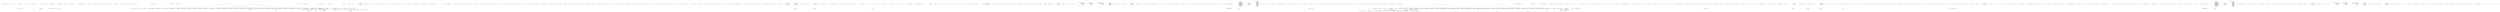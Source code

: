 digraph  {
d105 [cluster="RestSharp.RestClient.ApplyUrlSegmentParamsValuesToBaseUriAndResource(RestSharp.IRestRequest)", label="Entry RestSharp.RestClient.ApplyUrlSegmentParamsValuesToBaseUriAndResource(RestSharp.IRestRequest)", span="358-358"];
d143 [cluster="RestSharp.RestClient.ApplyUrlSegmentParamsValuesToBaseUriAndResource(RestSharp.IRestRequest)", color=green, community=0, label="string assembled = request.Resource", prediction=0, span="360-360"];
d145 [cluster="RestSharp.RestClient.ApplyUrlSegmentParamsValuesToBaseUriAndResource(RestSharp.IRestRequest)", color=green, community=0, label="var urlParms = request.Parameters.Where(p => p.Type == ParameterType.UrlSegment)", prediction=1, span="362-362"];
d86 [cluster="RestSharp.RestClient.BuildUri(RestSharp.IRestRequest)", label="Entry RestSharp.RestClient.BuildUri(RestSharp.IRestRequest)", span="292-292"];
d144 [cluster="RestSharp.RestClient.ApplyUrlSegmentParamsValuesToBaseUriAndResource(RestSharp.IRestRequest)", label="var hasResource = !string.IsNullOrEmpty(assembled)", span="361-361"];
d151 [cluster="RestSharp.RestClient.ApplyUrlSegmentParamsValuesToBaseUriAndResource(RestSharp.IRestRequest)", color=green, community=0, label="assembled = assembled.Replace(paramPlaceHolder, paramValue)", prediction=0, span="372-372"];
d153 [cluster="RestSharp.RestClient.ApplyUrlSegmentParamsValuesToBaseUriAndResource(RestSharp.IRestRequest)", color=green, community=0, label="return new KeyValuePair<string, String>(builder.ToString(), assembled);", prediction=0, span="378-378"];
d150 [cluster="RestSharp.RestClient.ApplyUrlSegmentParamsValuesToBaseUriAndResource(RestSharp.IRestRequest)", label=hasResource, span="370-370"];
d29 [cluster="string.IsNullOrEmpty(string)", label="Entry string.IsNullOrEmpty(string)", span="0-0"];
d152 [cluster="RestSharp.RestClient.ApplyUrlSegmentParamsValuesToBaseUriAndResource(RestSharp.IRestRequest)", color=green, community=0, label="builder.Path = builder.Path.UrlDecode().Replace(paramPlaceHolder, paramValue)", prediction=4, span="375-375"];
d154 [cluster="RestSharp.RestClient.ApplyUrlSegmentParamsValuesToBaseUriAndResource(RestSharp.IRestRequest)", label="Exit RestSharp.RestClient.ApplyUrlSegmentParamsValuesToBaseUriAndResource(RestSharp.IRestRequest)", span="358-358"];
n125 [cluster="System.UriBuilder.ToString()", label="Entry System.UriBuilder.ToString()", span="0-0"];
d160 [cluster="System.Collections.Generic.KeyValuePair<TKey, TValue>.KeyValuePair(TKey, TValue)", label="Entry System.Collections.Generic.KeyValuePair<TKey, TValue>.KeyValuePair(TKey, TValue)", span="0-0"];
d146 [cluster="RestSharp.RestClient.ApplyUrlSegmentParamsValuesToBaseUriAndResource(RestSharp.IRestRequest)", label="var builder = new UriBuilder(this.BaseUrl)", span="363-363"];
d147 [cluster="RestSharp.RestClient.ApplyUrlSegmentParamsValuesToBaseUriAndResource(RestSharp.IRestRequest)", color=green, community=0, label=urlParms, prediction=1, span="365-365"];
n218 [cluster="lambda expression", label="Entry lambda expression", span="508-508"];
n118 [cluster="System.UriBuilder.UriBuilder(System.Uri)", label="Entry System.UriBuilder.UriBuilder(System.Uri)", span="0-0"];
d148 [cluster="RestSharp.RestClient.ApplyUrlSegmentParamsValuesToBaseUriAndResource(RestSharp.IRestRequest)", color=green, community=0, label="var paramPlaceHolder = ''{'' + parameter.Name + ''}''", prediction=6, span="367-367"];
d149 [cluster="RestSharp.RestClient.ApplyUrlSegmentParamsValuesToBaseUriAndResource(RestSharp.IRestRequest)", label="var paramValue = parameter.Value.ToString().UrlEncode()", span="368-368"];
n124 [cluster="string.UrlDecode()", label="Entry string.UrlDecode()", span="40-40"];
d106 [cluster="RestSharp.RestClient.MergeBaseUrlAndResource(string)", label="Entry RestSharp.RestClient.MergeBaseUrlAndResource(string)", span="381-381"];
d165 [cluster="RestSharp.RestClient.MergeBaseUrlAndResource(string)", label="string assembled = resource", span="383-383"];
d91 [cluster="RestSharp.RestClient.BuildUri(RestSharp.IRestRequest)", color=green, community=0, label="string resource = tuple.Value", prediction=7, span="302-302"];
d171 [cluster="RestSharp.RestClient.MergeBaseUrlAndResource(string)", color=green, community=0, label="assembled = string.IsNullOrEmpty(assembled)\r\n                    ? this.BaseUrl.AbsoluteUri\r\n                    : string.Format(''{\\n0}{1}'', this.BaseUrl, assembled)", prediction=8, span="397-399"];
d172 [cluster="RestSharp.RestClient.MergeBaseUrlAndResource(string)", label="return assembled;", span="402-402"];
n130 [cluster="string.Format(string, object, object)", label="Entry string.Format(string, object, object)", span="0-0"];
d167 [cluster="RestSharp.RestClient.MergeBaseUrlAndResource(string)", label="assembled = assembled.Substring(1)", span="387-387"];
d169 [cluster="RestSharp.RestClient.MergeBaseUrlAndResource(string)", label="!this.BaseUrl.AbsoluteUri.EndsWith(''/'') && !string.IsNullOrEmpty(assembled)", span="392-392"];
d170 [cluster="RestSharp.RestClient.MergeBaseUrlAndResource(string)", label="assembled = string.Concat(''/'', assembled)", span="394-394"];
d166 [cluster="RestSharp.RestClient.MergeBaseUrlAndResource(string)", label="!string.IsNullOrEmpty(assembled) && assembled.StartsWith(''/'')", span="385-385"];
d168 [cluster="RestSharp.RestClient.MergeBaseUrlAndResource(string)", label="this.BaseUrl != null && !string.IsNullOrEmpty(this.BaseUrl.AbsoluteUri)", span="390-390"];
n127 [cluster="string.Substring(int)", label="Entry string.Substring(int)", span="0-0"];
n128 [cluster="string.EndsWith(string)", label="Entry string.EndsWith(string)", span="0-0"];
n129 [cluster="string.Concat(string, string)", label="Entry string.Concat(string, string)", span="0-0"];
d173 [cluster="RestSharp.RestClient.MergeBaseUrlAndResource(string)", label="Exit RestSharp.RestClient.MergeBaseUrlAndResource(string)", span="381-381"];
n126 [cluster="string.StartsWith(string)", label="Entry string.StartsWith(string)", span="0-0"];
d121 [cluster="RestSharp.RestClient.DoBuildUriValidations(RestSharp.IRestRequest)", color=green, community=0, label="throw new NullReferenceException(''RestClient must contain a value for BaseUrl'');", prediction=9, span="344-344"];
d126 [cluster="RestSharp.RestClient.DoBuildUriValidations(RestSharp.IRestRequest)", label="Exit RestSharp.RestClient.DoBuildUriValidations(RestSharp.IRestRequest)", span="340-340"];
n116 [cluster="System.NullReferenceException.NullReferenceException(string)", label="Entry System.NullReferenceException.NullReferenceException(string)", span="0-0"];
d120 [cluster="RestSharp.RestClient.DoBuildUriValidations(RestSharp.IRestRequest)", label="this.BaseUrl == null", span="342-342"];
d122 [cluster="RestSharp.RestClient.DoBuildUriValidations(RestSharp.IRestRequest)", color=green, community=0, label="var nullValuedParams = request.Parameters.Where(p => p.Type == ParameterType.UrlSegment && p.Value == null)\r\n                .Select(\\np => p.Name)", prediction=10, span="347-348"];
d119 [cluster="RestSharp.RestClient.DoBuildUriValidations(RestSharp.IRestRequest)", label="Entry RestSharp.RestClient.DoBuildUriValidations(RestSharp.IRestRequest)", span="340-340"];
d123 [cluster="RestSharp.RestClient.DoBuildUriValidations(RestSharp.IRestRequest)", color=green, community=0, label="nullValuedParams.Any()", prediction=11, span="350-350"];
d124 [cluster="RestSharp.RestClient.DoBuildUriValidations(RestSharp.IRestRequest)", color=green, community=0, label="var names = string.Join('', '', nullValuedParams.Select(name => string.Format('''{0}''', name)).ToArray())", prediction=12, span="352-352"];
n142 [cluster="lambda expression", label="Entry lambda expression", span="351-351"];
n211 [cluster="lambda expression", label="Entry lambda expression", span="395-395"];
d125 [cluster="RestSharp.RestClient.DoBuildUriValidations(RestSharp.IRestRequest)", color=green, community=0, label="throw new ArgumentException(\r\n                        string.Format(''Cannot build uri when url segment parameter(s) {0} value \\nis null.'', names), ''request'');", prediction=13, span="353-354"];
n214 [cluster="lambda expression", label="Entry lambda expression", span="404-404"];
n119 [cluster="System.ArgumentException.ArgumentException(string, string)", label="Entry System.ArgumentException.ArgumentException(string, string)", span="0-0"];
n120 [cluster="string.Format(string, object)", label="Entry string.Format(string, object)", span="0-0"];
n0 [cluster="RestSharp.RestClient.RestClient()", label="Entry RestSharp.RestClient.RestClient()", span="121-121"];
n1 [cluster="RestSharp.RestClient.RestClient()", label="this.Encoding = Encoding.UTF8", span="123-123"];
n2 [cluster="RestSharp.RestClient.RestClient()", label="this.ContentHandlers = new Dictionary<string, IDeserializer>()", span="127-127"];
n3 [cluster="RestSharp.RestClient.RestClient()", label="this.AcceptTypes = new List<string>()", span="128-128"];
n16 [cluster="System.Collections.Generic.Dictionary<TKey, TValue>.Dictionary()", label="Entry System.Collections.Generic.Dictionary<TKey, TValue>.Dictionary()", span="0-0"];
n4 [cluster="RestSharp.RestClient.RestClient()", label="this.DefaultParameters = new List<Parameter>()", span="129-129"];
n17 [cluster="System.Collections.Generic.List<T>.List()", label="Entry System.Collections.Generic.List<T>.List()", span="0-0"];
n5 [cluster="RestSharp.RestClient.RestClient()", label="this.AddHandler(''application/json'', new JsonDeserializer())", span="132-132"];
n6 [cluster="RestSharp.RestClient.RestClient()", label="this.AddHandler(''application/xml'', new XmlDeserializer())", span="133-133"];
n18 [cluster="RestSharp.Deserializers.JsonDeserializer.JsonDeserializer()", label="Entry RestSharp.Deserializers.JsonDeserializer.JsonDeserializer()", span="22-22"];
n19 [cluster="RestSharp.RestClient.AddHandler(string, RestSharp.Deserializers.IDeserializer)", label="Entry RestSharp.RestClient.AddHandler(string, RestSharp.Deserializers.IDeserializer)", span="183-183"];
n7 [cluster="RestSharp.RestClient.RestClient()", label="this.AddHandler(''text/json'', new JsonDeserializer())", span="134-134"];
n20 [cluster="RestSharp.Deserializers.XmlDeserializer.XmlDeserializer()", label="Entry RestSharp.Deserializers.XmlDeserializer.XmlDeserializer()", span="44-44"];
n8 [cluster="RestSharp.RestClient.RestClient()", label="this.AddHandler(''text/x-json'', new JsonDeserializer())", span="135-135"];
n9 [cluster="RestSharp.RestClient.RestClient()", label="this.AddHandler(''text/javascript'', new JsonDeserializer())", span="136-136"];
n10 [cluster="RestSharp.RestClient.RestClient()", label="this.AddHandler(''text/xml'', new XmlDeserializer())", span="137-137"];
n11 [cluster="RestSharp.RestClient.RestClient()", label="this.AddHandler(''*+json'', new JsonDeserializer())", span="138-138"];
n12 [cluster="RestSharp.RestClient.RestClient()", label="this.AddHandler(''*+xml'', new XmlDeserializer())", span="139-139"];
n13 [cluster="RestSharp.RestClient.RestClient()", label="this.AddHandler(''*'', new XmlDeserializer())", span="140-140"];
n14 [cluster="RestSharp.RestClient.RestClient()", label="this.FollowRedirects = true", span="142-142"];
n15 [cluster="RestSharp.RestClient.RestClient()", label="Exit RestSharp.RestClient.RestClient()", span="121-121"];
n32 [cluster="RestSharp.RestClient.AddHandler(string, RestSharp.Deserializers.IDeserializer)", label="this.ContentHandlers[contentType] = deserializer", span="185-185"];
n33 [cluster="RestSharp.RestClient.AddHandler(string, RestSharp.Deserializers.IDeserializer)", label="contentType != ''*'' && !this.structuredSyntaxSuffixWildcardRegex.IsMatch(contentType)", span="187-187"];
n34 [cluster="RestSharp.RestClient.AddHandler(string, RestSharp.Deserializers.IDeserializer)", label="this.AcceptTypes.Add(contentType)", span="189-189"];
n38 [cluster="RestSharp.RestClient.AddHandler(string, RestSharp.Deserializers.IDeserializer)", label="Exit RestSharp.RestClient.AddHandler(string, RestSharp.Deserializers.IDeserializer)", span="183-183"];
n39 [cluster="System.Text.RegularExpressions.Regex.IsMatch(string)", label="Entry System.Text.RegularExpressions.Regex.IsMatch(string)", span="0-0"];
n35 [cluster="RestSharp.RestClient.AddHandler(string, RestSharp.Deserializers.IDeserializer)", label="string accepts = string.Join('', '', this.AcceptTypes.ToArray())", span="191-191"];
n40 [cluster="System.Collections.Generic.ICollection<T>.Add(T)", label="Entry System.Collections.Generic.ICollection<T>.Add(T)", span="0-0"];
n36 [cluster="RestSharp.RestClient.AddHandler(string, RestSharp.Deserializers.IDeserializer)", label="this.RemoveDefaultParameter(''Accept'')", span="193-193"];
n37 [cluster="RestSharp.RestClient.AddHandler(string, RestSharp.Deserializers.IDeserializer)", label="this.AddDefaultParameter(''Accept'', accepts, ParameterType.HttpHeader)", span="194-194"];
n41 [cluster="System.Collections.Generic.IEnumerable<TSource>.ToArray<TSource>()", label="Entry System.Collections.Generic.IEnumerable<TSource>.ToArray<TSource>()", span="0-0"];
n42 [cluster="string.Join(string, params string[])", label="Entry string.Join(string, params string[])", span="0-0"];
n43 [cluster="RestSharp.IRestClient.RemoveDefaultParameter(string)", label="Entry RestSharp.IRestClient.RemoveDefaultParameter(string)", span="331-331"];
n44 [cluster="RestSharp.IRestClient.AddDefaultParameter(string, object, RestSharp.ParameterType)", label="Entry RestSharp.IRestClient.AddDefaultParameter(string, object, RestSharp.ParameterType)", span="372-372"];
n21 [cluster="RestSharp.RestClient.RestClient(System.Uri)", label="Entry RestSharp.RestClient.RestClient(System.Uri)", span="149-149"];
n22 [cluster="RestSharp.RestClient.RestClient(System.Uri)", label="this.ContentHandlers.Clear()", span="214-214"];
n23 [cluster="RestSharp.RestClient.RestClient(System.Uri)", label="Exit RestSharp.RestClient.RestClient(System.Uri)", span="149-149"];
n24 [cluster="RestSharp.RestClient.RestClient(string)", label="Entry RestSharp.RestClient.RestClient(string)", span="158-158"];
n25 [cluster="RestSharp.RestClient.RestClient(string)", label="string.IsNullOrEmpty(baseUrl)", span="160-160"];
n27 [cluster="RestSharp.RestClient.RestClient(string)", label="this.BaseUrl = new Uri(baseUrl)", span="165-165"];
n26 [cluster="RestSharp.RestClient.RestClient(string)", label="throw new ArgumentNullException(''baseUrl'');", span="162-162"];
n29 [cluster="string.IsNullOrEmpty(string)", label="Entry string.IsNullOrEmpty(string)", span="0-0"];
n28 [cluster="RestSharp.RestClient.RestClient(string)", label="Exit RestSharp.RestClient.RestClient(string)", span="158-158"];
n30 [cluster="System.ArgumentNullException.ArgumentNullException(string)", label="Entry System.ArgumentNullException.ArgumentNullException(string)", span="0-0"];
n31 [cluster="System.Uri.Uri(string)", label="Entry System.Uri.Uri(string)", span="0-0"];
n45 [cluster="RestSharp.RestClient.RemoveHandler(string)", label="Entry RestSharp.RestClient.RemoveHandler(string)", span="202-202"];
n46 [cluster="RestSharp.RestClient.RemoveHandler(string)", label="this.ContentHandlers.Remove(contentType)", span="204-204"];
n47 [cluster="RestSharp.RestClient.RemoveHandler(string)", label="this.AcceptTypes.Remove(contentType)", span="205-205"];
n50 [cluster="System.Collections.Generic.IDictionary<TKey, TValue>.Remove(TKey)", label="Entry System.Collections.Generic.IDictionary<TKey, TValue>.Remove(TKey)", span="0-0"];
n48 [cluster="RestSharp.RestClient.RemoveHandler(string)", label="this.RemoveDefaultParameter(''Accept'')", span="206-206"];
n51 [cluster="System.Collections.Generic.ICollection<T>.Remove(T)", label="Entry System.Collections.Generic.ICollection<T>.Remove(T)", span="0-0"];
n49 [cluster="RestSharp.RestClient.RemoveHandler(string)", label="Exit RestSharp.RestClient.RemoveHandler(string)", span="202-202"];
n52 [cluster="RestSharp.RestClient.ClearHandlers()", label="Entry RestSharp.RestClient.ClearHandlers()", span="212-212"];
n54 [cluster="RestSharp.RestClient.ClearHandlers()", label="this.AcceptTypes.Clear()", span="215-215"];
n55 [cluster="RestSharp.RestClient.ClearHandlers()", label="this.RemoveDefaultParameter(''Accept'')", span="216-216"];
n57 [cluster="System.Collections.Generic.ICollection<T>.Clear()", label="Entry System.Collections.Generic.ICollection<T>.Clear()", span="0-0"];
n56 [cluster="RestSharp.RestClient.ClearHandlers()", label="Exit RestSharp.RestClient.ClearHandlers()", span="212-212"];
n58 [cluster="RestSharp.RestClient.GetHandler(string)", label="Entry RestSharp.RestClient.GetHandler(string)", span="224-224"];
n59 [cluster="RestSharp.RestClient.GetHandler(string)", label="contentType == null", span="226-226"];
n61 [cluster="RestSharp.RestClient.GetHandler(string)", label="string.IsNullOrEmpty(contentType) && this.ContentHandlers.ContainsKey(''*'')", span="231-231"];
n63 [cluster="RestSharp.RestClient.GetHandler(string)", label="int semicolonIndex = contentType.IndexOf(';')", span="236-236"];
n65 [cluster="RestSharp.RestClient.GetHandler(string)", label="contentType = contentType.Substring(0, semicolonIndex)", span="240-240"];
n66 [cluster="RestSharp.RestClient.GetHandler(string)", label="this.ContentHandlers.ContainsKey(contentType)", span="243-243"];
n67 [cluster="RestSharp.RestClient.GetHandler(string)", label="return this.ContentHandlers[contentType];", span="245-245"];
n68 [cluster="RestSharp.RestClient.GetHandler(string)", label="Match structuredSyntaxSuffixMatch = this.structuredSyntaxSuffixRegex.Match(contentType)", span="249-249"];
n75 [cluster="RestSharp.RestClient.GetHandler(string)", label="return null;", span="266-266"];
n60 [cluster="RestSharp.RestClient.GetHandler(string)", label="throw new ArgumentNullException(''contentType'');", span="228-228"];
n76 [cluster="RestSharp.RestClient.GetHandler(string)", label="Exit RestSharp.RestClient.GetHandler(string)", span="224-224"];
n62 [cluster="RestSharp.RestClient.GetHandler(string)", label="return this.ContentHandlers[''*''];", span="233-233"];
n77 [cluster="System.Collections.Generic.IDictionary<TKey, TValue>.ContainsKey(TKey)", label="Entry System.Collections.Generic.IDictionary<TKey, TValue>.ContainsKey(TKey)", span="0-0"];
n64 [cluster="RestSharp.RestClient.GetHandler(string)", label="semicolonIndex > -1", span="238-238"];
n78 [cluster="string.IndexOf(char)", label="Entry string.IndexOf(char)", span="0-0"];
n79 [cluster="string.Substring(int, int)", label="Entry string.Substring(int, int)", span="0-0"];
n69 [cluster="RestSharp.RestClient.GetHandler(string)", label="structuredSyntaxSuffixMatch.Success", span="251-251"];
n70 [cluster="RestSharp.RestClient.GetHandler(string)", label="string structuredSyntaxSuffixWildcard = ''*'' + structuredSyntaxSuffixMatch.Value", span="253-253"];
n80 [cluster="System.Text.RegularExpressions.Regex.Match(string)", label="Entry System.Text.RegularExpressions.Regex.Match(string)", span="0-0"];
n73 [cluster="RestSharp.RestClient.GetHandler(string)", label="this.ContentHandlers.ContainsKey(''*'')", span="261-261"];
n71 [cluster="RestSharp.RestClient.GetHandler(string)", label="this.ContentHandlers.ContainsKey(structuredSyntaxSuffixWildcard)", span="255-255"];
n72 [cluster="RestSharp.RestClient.GetHandler(string)", label="return this.ContentHandlers[structuredSyntaxSuffixWildcard];", span="257-257"];
n74 [cluster="RestSharp.RestClient.GetHandler(string)", label="return this.ContentHandlers[''*''];", span="263-263"];
n81 [cluster="RestSharp.RestClient.AuthenticateIfNeeded(RestSharp.RestClient, RestSharp.IRestRequest)", label="Entry RestSharp.RestClient.AuthenticateIfNeeded(RestSharp.RestClient, RestSharp.IRestRequest)", span="279-279"];
n82 [cluster="RestSharp.RestClient.AuthenticateIfNeeded(RestSharp.RestClient, RestSharp.IRestRequest)", label="this.Authenticator != null", span="281-281"];
n83 [cluster="RestSharp.RestClient.AuthenticateIfNeeded(RestSharp.RestClient, RestSharp.IRestRequest)", label="this.Authenticator.Authenticate(client, request)", span="283-283"];
n84 [cluster="RestSharp.RestClient.AuthenticateIfNeeded(RestSharp.RestClient, RestSharp.IRestRequest)", label="Exit RestSharp.RestClient.AuthenticateIfNeeded(RestSharp.RestClient, RestSharp.IRestRequest)", span="279-279"];
n85 [cluster="RestSharp.Authenticators.IAuthenticator.Authenticate(RestSharp.IRestClient, RestSharp.IRestRequest)", label="Entry RestSharp.Authenticators.IAuthenticator.Authenticate(RestSharp.IRestClient, RestSharp.IRestRequest)", span="22-22"];
n86 [cluster="RestSharp.RestClient.BuildUri(RestSharp.IRestRequest)", label="Entry RestSharp.RestClient.BuildUri(RestSharp.IRestRequest)", span="292-292"];
n87 [cluster="RestSharp.RestClient.BuildUri(RestSharp.IRestRequest)", label="this.BaseUrl == null", span="294-294"];
n89 [cluster="RestSharp.RestClient.BuildUri(RestSharp.IRestRequest)", label="string assembled = request.Resource", span="299-299"];
n153 [cluster="RestSharp.RestClient.ConfigureHttp(RestSharp.IRestRequest, RestSharp.IHttp)", label="Entry RestSharp.RestClient.ConfigureHttp(RestSharp.IRestRequest, RestSharp.IHttp)", span="384-384"];
n88 [cluster="RestSharp.RestClient.BuildUri(RestSharp.IRestRequest)", label="throw new NullReferenceException(''RestClient must contain a value for BaseUrl'');", span="296-296"];
n115 [cluster="RestSharp.RestClient.BuildUri(RestSharp.IRestRequest)", label="Exit RestSharp.RestClient.BuildUri(RestSharp.IRestRequest)", span="292-292"];
n99 [cluster="RestSharp.RestClient.BuildUri(RestSharp.IRestRequest)", label="!string.IsNullOrEmpty(assembled) && assembled.StartsWith(''/'')", span="322-322"];
n100 [cluster="RestSharp.RestClient.BuildUri(RestSharp.IRestRequest)", label="assembled = assembled.Substring(1)", span="324-324"];
n102 [cluster="RestSharp.RestClient.BuildUri(RestSharp.IRestRequest)", label="!this.BaseUrl.AbsoluteUri.EndsWith(''/'') && !string.IsNullOrEmpty(assembled)", span="329-329"];
n103 [cluster="RestSharp.RestClient.BuildUri(RestSharp.IRestRequest)", label="assembled = string.Concat(''/'', assembled)", span="331-331"];
n104 [cluster="RestSharp.RestClient.BuildUri(RestSharp.IRestRequest)", label="assembled = string.IsNullOrEmpty(assembled)\r\n                    ? this.BaseUrl.AbsoluteUri\r\n                    : string.Format(''{\\n0}{1}'', this.BaseUrl, assembled)", span="334-336"];
n136 [cluster="lambda expression", label="Entry lambda expression", span="300-300"];
n121 [cluster="object.ToString()", label="Entry object.ToString()", span="0-0"];
n122 [cluster="string.UrlEncode()", label="Entry string.UrlEncode()", span="49-49"];
n123 [cluster="string.Replace(string, string)", label="Entry string.Replace(string, string)", span="0-0"];
n101 [cluster="RestSharp.RestClient.BuildUri(RestSharp.IRestRequest)", label="this.BaseUrl != null && !string.IsNullOrEmpty(this.BaseUrl.AbsoluteUri)", span="327-327"];
n139 [cluster="lambda expression", label="Entry lambda expression", span="344-345"];
n132 [cluster="System.Collections.Generic.IEnumerable<TSource>.Any<TSource>()", label="Entry System.Collections.Generic.IEnumerable<TSource>.Any<TSource>()", span="0-0"];
n133 [cluster="RestSharp.RestClient.EncodeParameters(System.Collections.Generic.IEnumerable<RestSharp.Parameter>)", label="Entry RestSharp.RestClient.EncodeParameters(System.Collections.Generic.IEnumerable<RestSharp.Parameter>)", span="371-371"];
n134 [cluster="string.Contains(string)", label="Entry string.Contains(string)", span="0-0"];
n135 [cluster="string.Concat(string, string, string)", label="Entry string.Concat(string, string, string)", span="0-0"];
d87 [cluster="RestSharp.RestClient.BuildUri(RestSharp.IRestRequest)", color=green, community=0, label="this.BaseUrl == null", prediction=14, span="294-294"];
d88 [cluster="RestSharp.RestClient.BuildUri(RestSharp.IRestRequest)", color=green, community=0, label="throw new NullReferenceException(''RestClient must contain a value for BaseUrl'');", prediction=15, span="296-296"];
d89 [cluster="RestSharp.RestClient.BuildUri(RestSharp.IRestRequest)", color=green, community=0, label="var tuple = ApplyUrlSegmentParamsValuesToBaseUriAndResource(request)", prediction=16, span="299-299"];
d94 [cluster="RestSharp.RestClient.BuildUri(RestSharp.IRestRequest)", color=green, community=0, label="request.Method != Method.POST && request.Method != Method.PUT && request.Method != Method.PATCH", prediction=17, span="310-310"];
d95 [cluster="RestSharp.RestClient.BuildUri(RestSharp.IRestRequest)", color=green, community=0, label="parameters = request.Parameters\r\n                                    .Where(p => p.Type == ParameterType.GetOrPost ||\r\n                                                \\np.Type == ParameterType.QueryString)\r\n                                    .ToList()", prediction=18, span="312-315"];
d96 [cluster="RestSharp.RestClient.BuildUri(RestSharp.IRestRequest)", color=green, community=0, label="parameters = request.Parameters\r\n                                    .Where(p => p.Type == ParameterType.QueryString)\r\n                                    \\n.ToList()", prediction=19, span="319-321"];
d90 [cluster="RestSharp.RestClient.BuildUri(RestSharp.IRestRequest)", color=green, community=0, label="this.BaseUrl = new Uri(tuple.Key)", prediction=20, span="301-301"];
d92 [cluster="RestSharp.RestClient.BuildUri(RestSharp.IRestRequest)", color=green, community=0, label="string mergedUri = MergeBaseUrlAndResource(resource)", prediction=21, span="304-304"];
d93 [cluster="RestSharp.RestClient.BuildUri(RestSharp.IRestRequest)", color=green, community=0, label="IEnumerable<Parameter> parameters", prediction=22, span="308-308"];
d98 [cluster="RestSharp.RestClient.BuildUri(RestSharp.IRestRequest)", color=green, community=0, label="return new Uri(mergedUri);", prediction=21, span="326-326"];
d100 [cluster="RestSharp.RestClient.BuildUri(RestSharp.IRestRequest)", color=green, community=0, label="string separator = mergedUri != null && mergedUri.Contains(''?'')\r\n                ? ''&''\r\n                : ''?''", prediction=24, span="331-333"];
d101 [cluster="RestSharp.RestClient.BuildUri(RestSharp.IRestRequest)", color=green, community=0, label="mergedUri = string.Concat(mergedUri, separator, data)", prediction=25, span="335-335"];
d102 [cluster="RestSharp.RestClient.BuildUri(RestSharp.IRestRequest)", color=green, community=0, label="return new Uri(mergedUri);", prediction=26, span="337-337"];
d97 [cluster="RestSharp.RestClient.BuildUri(RestSharp.IRestRequest)", color=green, community=0, label="!parameters.Any()", prediction=27, span="324-324"];
d99 [cluster="RestSharp.RestClient.BuildUri(RestSharp.IRestRequest)", color=green, community=0, label="string data = EncodeParameters(parameters)", prediction=28, span="330-330"];
n145 [cluster="RestSharp.RestClient.EncodeParameters(System.Collections.Generic.IEnumerable<RestSharp.Parameter>)", label="return string.Join(''&'', parameters.Select(EncodeParameter)\r\n                                              .ToArray());", span="373-374"];
n146 [cluster="RestSharp.RestClient.EncodeParameters(System.Collections.Generic.IEnumerable<RestSharp.Parameter>)", label="Exit RestSharp.RestClient.EncodeParameters(System.Collections.Generic.IEnumerable<RestSharp.Parameter>)", span="371-371"];
d114 [cluster="lambda expression", color=green, community=0, label="p.Type == ParameterType.GetOrPost ||\r\n                                                p.Type == ParameterType.QueryString", prediction=29, span="313-314"];
n138 [cluster="lambda expression", label="Exit lambda expression", span="300-300"];
d117 [cluster="lambda expression", color=green, community=0, label="p.Type == ParameterType.QueryString", prediction=30, span="320-320"];
n141 [cluster="lambda expression", label="Exit lambda expression", span="344-345"];
d134 [cluster="lambda expression", color=green, community=0, label="p.Type == ParameterType.UrlSegment && p.Value == null", prediction=31, span="347-347"];
n144 [cluster="lambda expression", label="Exit lambda expression", span="351-351"];
d137 [cluster="lambda expression", color=green, community=0, label="p.Name", prediction=32, span="348-348"];
n213 [cluster="lambda expression", label="Exit lambda expression", span="395-395"];
d140 [cluster="lambda expression", color=green, community=0, label="string.Format('''{0}''', name)", prediction=33, span="352-352"];
n216 [cluster="lambda expression", label="Exit lambda expression", span="404-404"];
d163 [cluster="lambda expression", color=green, community=0, label="p.Type == ParameterType.UrlSegment", prediction=34, span="362-362"];
n220 [cluster="lambda expression", label="Exit lambda expression", span="508-508"];
n150 [cluster="RestSharp.RestClient.EncodeParameter(RestSharp.Parameter)", label="Entry RestSharp.RestClient.EncodeParameter(RestSharp.Parameter)", span="377-377"];
n151 [cluster="RestSharp.RestClient.EncodeParameter(RestSharp.Parameter)", label="return parameter.Value == null\r\n                ? string.Concat(parameter.Name.UrlEncode(), ''='')\r\n                : string.Concat(\\nparameter.Name.UrlEncode(), ''='', parameter.Value.ToString().UrlEncode());", span="379-381"];
n152 [cluster="RestSharp.RestClient.EncodeParameter(RestSharp.Parameter)", label="Exit RestSharp.RestClient.EncodeParameter(RestSharp.Parameter)", span="377-377"];
n154 [cluster="RestSharp.RestClient.ConfigureHttp(RestSharp.IRestRequest, RestSharp.IHttp)", label="http.Encoding = this.Encoding", span="386-386"];
n155 [cluster="RestSharp.RestClient.ConfigureHttp(RestSharp.IRestRequest, RestSharp.IHttp)", label="http.AlwaysMultipartFormData = request.AlwaysMultipartFormData", span="387-387"];
n156 [cluster="RestSharp.RestClient.ConfigureHttp(RestSharp.IRestRequest, RestSharp.IHttp)", label="http.UseDefaultCredentials = request.UseDefaultCredentials", span="388-388"];
n157 [cluster="RestSharp.RestClient.ConfigureHttp(RestSharp.IRestRequest, RestSharp.IHttp)", label="http.ResponseWriter = request.ResponseWriter", span="389-389"];
n158 [cluster="RestSharp.RestClient.ConfigureHttp(RestSharp.IRestRequest, RestSharp.IHttp)", label="http.CookieContainer = this.CookieContainer", span="390-390"];
n160 [cluster="RestSharp.RestClient.ConfigureHttp(RestSharp.IRestRequest, RestSharp.IHttp)", label="request.Parameters.Any(p2 => p2.Name == p.Name && p2.Type == p.Type)", span="395-395"];
n161 [cluster="RestSharp.RestClient.ConfigureHttp(RestSharp.IRestRequest, RestSharp.IHttp)", label="request.AddParameter(p)", span="400-400"];
n162 [cluster="RestSharp.RestClient.ConfigureHttp(RestSharp.IRestRequest, RestSharp.IHttp)", label="request.Parameters.All(p2 => p2.Name.ToLowerInvariant() != ''accept'')", span="404-404"];
n164 [cluster="RestSharp.RestClient.ConfigureHttp(RestSharp.IRestRequest, RestSharp.IHttp)", label="request.AddParameter(''Accept'', accepts, ParameterType.HttpHeader)", span="408-408"];
n165 [cluster="RestSharp.RestClient.ConfigureHttp(RestSharp.IRestRequest, RestSharp.IHttp)", label="http.Url = this.BuildUri(request)", span="411-411"];
n166 [cluster="RestSharp.RestClient.ConfigureHttp(RestSharp.IRestRequest, RestSharp.IHttp)", label="http.PreAuthenticate = this.PreAuthenticate", span="412-412"];
n167 [cluster="RestSharp.RestClient.ConfigureHttp(RestSharp.IRestRequest, RestSharp.IHttp)", label="string userAgent = this.UserAgent ?? http.UserAgent", span="414-414"];
n168 [cluster="RestSharp.RestClient.ConfigureHttp(RestSharp.IRestRequest, RestSharp.IHttp)", label="http.UserAgent = userAgent.HasValue()\r\n                ? userAgent\r\n                : ''RestSharp/'' + version", span="416-418"];
n169 [cluster="RestSharp.RestClient.ConfigureHttp(RestSharp.IRestRequest, RestSharp.IHttp)", label="int timeout = request.Timeout > 0\r\n                ? request.Timeout\r\n                : this.Timeout", span="420-422"];
n171 [cluster="RestSharp.RestClient.ConfigureHttp(RestSharp.IRestRequest, RestSharp.IHttp)", label="http.Timeout = timeout", span="426-426"];
n172 [cluster="RestSharp.RestClient.ConfigureHttp(RestSharp.IRestRequest, RestSharp.IHttp)", label="int readWriteTimeout = request.ReadWriteTimeout > 0\r\n                ? request.ReadWriteTimeout\r\n                : this.ReadWriteTimeout", span="429-431"];
n174 [cluster="RestSharp.RestClient.ConfigureHttp(RestSharp.IRestRequest, RestSharp.IHttp)", label="http.ReadWriteTimeout = readWriteTimeout", span="435-435"];
n175 [cluster="RestSharp.RestClient.ConfigureHttp(RestSharp.IRestRequest, RestSharp.IHttp)", label="http.FollowRedirects = this.FollowRedirects", span="439-439"];
n176 [cluster="RestSharp.RestClient.ConfigureHttp(RestSharp.IRestRequest, RestSharp.IHttp)", label="request.Credentials != null", span="452-452"];
n177 [cluster="RestSharp.RestClient.ConfigureHttp(RestSharp.IRestRequest, RestSharp.IHttp)", label="http.Credentials = request.Credentials", span="454-454"];
n178 [cluster="RestSharp.RestClient.ConfigureHttp(RestSharp.IRestRequest, RestSharp.IHttp)", label="IEnumerable<HttpHeader> headers = from p in request.Parameters\r\n                                              where p.Type == \\nParameterType.HttpHeader\r\n                                              select new HttpHeader\r\n                                                     {\r\n                                                         \\nName = p.Name,\r\n                                                         Value = Convert.ToString(p.Value)\r\n                                                     }", span="457-463"];
n180 [cluster="RestSharp.RestClient.ConfigureHttp(RestSharp.IRestRequest, RestSharp.IHttp)", label="http.Headers.Add(header)", span="467-467"];
n181 [cluster="RestSharp.RestClient.ConfigureHttp(RestSharp.IRestRequest, RestSharp.IHttp)", label="IEnumerable<HttpCookie> cookies = from p in request.Parameters\r\n                                              where p.Type == \\nParameterType.Cookie\r\n                                              select new HttpCookie\r\n                                                     {\r\n                                                         \\nName = p.Name,\r\n                                                         Value = Convert.ToString(p.Value)\r\n                                                     }", span="470-476"];
n183 [cluster="RestSharp.RestClient.ConfigureHttp(RestSharp.IRestRequest, RestSharp.IHttp)", label="http.Cookies.Add(cookie)", span="480-480"];
n184 [cluster="RestSharp.RestClient.ConfigureHttp(RestSharp.IRestRequest, RestSharp.IHttp)", label="IEnumerable<HttpParameter> @params = from p in request.Parameters\r\n                                                 where p.Type == \\nParameterType.GetOrPost && p.Value != null\r\n                                                 select new HttpParameter\r\n                                                        {\r\n                                                            \\nName = p.Name,\r\n                                                            Value = Convert.ToString(p.Value)\r\n                                                        }", span="483-489"];
n186 [cluster="RestSharp.RestClient.ConfigureHttp(RestSharp.IRestRequest, RestSharp.IHttp)", label="http.Parameters.Add(parameter)", span="493-493"];
n187 [cluster="RestSharp.RestClient.ConfigureHttp(RestSharp.IRestRequest, RestSharp.IHttp)", label="request.Files", span="496-496"];
n188 [cluster="RestSharp.RestClient.ConfigureHttp(RestSharp.IRestRequest, RestSharp.IHttp)", label="http.Files.Add(new HttpFile\r\n                               {\r\n                                   Name = file.Name,\r\n                                   \\nContentType = file.ContentType,\r\n                                   Writer = file.Writer,\r\n                                   \\nFileName = file.FileName,\r\n                                   ContentLength = file.ContentLength\r\n                               })", span="498-505"];
n189 [cluster="RestSharp.RestClient.ConfigureHttp(RestSharp.IRestRequest, RestSharp.IHttp)", label="Parameter body = request.Parameters.FirstOrDefault(p => p.Type == ParameterType.RequestBody)", span="508-508"];
n191 [cluster="RestSharp.RestClient.ConfigureHttp(RestSharp.IRestRequest, RestSharp.IHttp)", label="http.RequestContentType = body.Name", span="514-514"];
n192 [cluster="RestSharp.RestClient.ConfigureHttp(RestSharp.IRestRequest, RestSharp.IHttp)", label="!http.Files.Any()", span="516-516"];
n195 [cluster="RestSharp.RestClient.ConfigureHttp(RestSharp.IRestRequest, RestSharp.IHttp)", label="http.RequestBodyBytes = (byte[]) val", span="522-522"];
n196 [cluster="RestSharp.RestClient.ConfigureHttp(RestSharp.IRestRequest, RestSharp.IHttp)", label="http.RequestBody = Convert.ToString(body.Value)", span="526-526"];
n197 [cluster="RestSharp.RestClient.ConfigureHttp(RestSharp.IRestRequest, RestSharp.IHttp)", label="http.Parameters.Add(new HttpParameter\r\n                                        {\r\n                                            \\nName = body.Name,\r\n                                            Value = Convert.ToString(body.Value),\r\n                                            \\nContentType = body.ContentType\r\n                                        })", span="531-536"];
n159 [cluster="RestSharp.RestClient.ConfigureHttp(RestSharp.IRestRequest, RestSharp.IHttp)", label="this.DefaultParameters", span="393-393"];
n212 [cluster="lambda expression", label="p2.Name == p.Name && p2.Type == p.Type", span="395-395"];
n200 [cluster="RestSharp.IRestRequest.AddParameter(RestSharp.Parameter)", label="Entry RestSharp.IRestRequest.AddParameter(RestSharp.Parameter)", span="238-238"];
n163 [cluster="RestSharp.RestClient.ConfigureHttp(RestSharp.IRestRequest, RestSharp.IHttp)", label="string accepts = string.Join('', '', this.AcceptTypes.ToArray())", span="406-406"];
n202 [cluster="RestSharp.IRestRequest.AddParameter(string, object, RestSharp.ParameterType)", label="Entry RestSharp.IRestRequest.AddParameter(string, object, RestSharp.ParameterType)", span="260-260"];
n203 [cluster="string.HasValue()", label="Entry string.HasValue()", span="100-100"];
n170 [cluster="RestSharp.RestClient.ConfigureHttp(RestSharp.IRestRequest, RestSharp.IHttp)", label="timeout > 0", span="424-424"];
n173 [cluster="RestSharp.RestClient.ConfigureHttp(RestSharp.IRestRequest, RestSharp.IHttp)", label="readWriteTimeout > 0", span="433-433"];
n179 [cluster="RestSharp.RestClient.ConfigureHttp(RestSharp.IRestRequest, RestSharp.IHttp)", label=headers, span="465-465"];
n204 [cluster="RestSharp.HttpHeader.HttpHeader()", label="Entry RestSharp.HttpHeader.HttpHeader()", span="5-5"];
n182 [cluster="RestSharp.RestClient.ConfigureHttp(RestSharp.IRestRequest, RestSharp.IHttp)", label=cookies, span="478-478"];
n206 [cluster="RestSharp.HttpCookie.HttpCookie()", label="Entry RestSharp.HttpCookie.HttpCookie()", span="7-7"];
n185 [cluster="RestSharp.RestClient.ConfigureHttp(RestSharp.IRestRequest, RestSharp.IHttp)", label="@params", span="491-491"];
n207 [cluster="RestSharp.HttpParameter.HttpParameter()", label="Entry RestSharp.HttpParameter.HttpParameter()", span="5-5"];
n208 [cluster="RestSharp.HttpFile.HttpFile()", label="Entry RestSharp.HttpFile.HttpFile()", span="8-8"];
n190 [cluster="RestSharp.RestClient.ConfigureHttp(RestSharp.IRestRequest, RestSharp.IHttp)", label="body != null", span="512-512"];
n193 [cluster="RestSharp.RestClient.ConfigureHttp(RestSharp.IRestRequest, RestSharp.IHttp)", label="object val = body.Value", span="518-518"];
n198 [cluster="RestSharp.RestClient.ConfigureHttp(RestSharp.IRestRequest, RestSharp.IHttp)", label="Exit RestSharp.RestClient.ConfigureHttp(RestSharp.IRestRequest, RestSharp.IHttp)", span="384-384"];
n194 [cluster="RestSharp.RestClient.ConfigureHttp(RestSharp.IRestRequest, RestSharp.IHttp)", label="val is byte[]", span="520-520"];
n210 [cluster="System.Convert.ToString(object)", label="Entry System.Convert.ToString(object)", span="0-0"];
n215 [cluster="lambda expression", label="p2.Name.ToLowerInvariant() != ''accept''", span="404-404"];
n217 [cluster="string.ToLowerInvariant()", label="Entry string.ToLowerInvariant()", span="0-0"];
n219 [cluster="lambda expression", label="p.Type == ParameterType.RequestBody", span="508-508"];
n221 [cluster="RestSharp.RestClient.ConvertToRestResponse(RestSharp.IRestRequest, RestSharp.HttpResponse)", label="Entry RestSharp.RestClient.ConvertToRestResponse(RestSharp.IRestRequest, RestSharp.HttpResponse)", span="554-554"];
n222 [cluster="RestSharp.RestClient.ConvertToRestResponse(RestSharp.IRestRequest, RestSharp.HttpResponse)", label="RestResponse restResponse = new RestResponse\r\n                                        {\r\n                                            \\nContent = httpResponse.Content,\r\n                                            ContentEncoding = httpResponse.ContentEncoding,\r\n                                            \\nContentLength = httpResponse.ContentLength,\r\n                                            ContentType = httpResponse.ContentType,\r\n                                            \\nErrorException = httpResponse.ErrorException,\r\n                                            ErrorMessage = httpResponse.ErrorMessage,\r\n                                            \\nRawBytes = httpResponse.RawBytes,\r\n                                            ResponseStatus = httpResponse.ResponseStatus,\r\n                                            \\nResponseUri = httpResponse.ResponseUri,\r\n                                            Server = httpResponse.Server,\r\n                                            \\nStatusCode = httpResponse.StatusCode,\r\n                                            StatusDescription = httpResponse.StatusDescription,\r\n                                            \\nRequest = request\r\n                                        }", span="556-571"];
n223 [cluster="RestSharp.RestClient.ConvertToRestResponse(RestSharp.IRestRequest, RestSharp.HttpResponse)", label="httpResponse.Headers", span="573-573"];
n225 [cluster="RestSharp.RestClient.ConvertToRestResponse(RestSharp.IRestRequest, RestSharp.HttpResponse)", label="httpResponse.Cookies", span="583-583"];
n224 [cluster="RestSharp.RestClient.ConvertToRestResponse(RestSharp.IRestRequest, RestSharp.HttpResponse)", label="restResponse.Headers.Add(new Parameter\r\n                                         {\r\n                                             \\nName = header.Name,\r\n                                             Value = header.Value,\r\n                                             \\nType = ParameterType.HttpHeader\r\n                                         })", span="575-580"];
n226 [cluster="RestSharp.RestClient.ConvertToRestResponse(RestSharp.IRestRequest, RestSharp.HttpResponse)", label="restResponse.Cookies.Add(new RestResponseCookie\r\n                                         {\r\n                                             \\nComment = cookie.Comment,\r\n                                             CommentUri = cookie.CommentUri,\r\n                                             \\nDiscard = cookie.Discard,\r\n                                             Domain = cookie.Domain,\r\n                                             \\nExpired = cookie.Expired,\r\n                                             Expires = cookie.Expires,\r\n                                             \\nHttpOnly = cookie.HttpOnly,\r\n                                             Name = cookie.Name,\r\n                                             \\nPath = cookie.Path,\r\n                                             Port = cookie.Port,\r\n                                             \\nSecure = cookie.Secure,\r\n                                             TimeStamp = cookie.TimeStamp,\r\n                                             \\nValue = cookie.Value,\r\n                                             Version = cookie.Version\r\n                                         })", span="585-601"];
n227 [cluster="RestSharp.RestClient.ConvertToRestResponse(RestSharp.IRestRequest, RestSharp.HttpResponse)", label="return restResponse;", span="604-604"];
n229 [cluster="RestSharp.RestResponse.RestResponse()", label="Entry RestSharp.RestResponse.RestResponse()", span="178-178"];
n230 [cluster="RestSharp.Parameter.Parameter()", label="Entry RestSharp.Parameter.Parameter()", span="23-23"];
n231 [cluster="RestSharp.RestResponseCookie.RestResponseCookie()", label="Entry RestSharp.RestResponseCookie.RestResponseCookie()", span="4-4"];
n228 [cluster="RestSharp.RestClient.ConvertToRestResponse(RestSharp.IRestRequest, RestSharp.HttpResponse)", label="Exit RestSharp.RestClient.ConvertToRestResponse(RestSharp.IRestRequest, RestSharp.HttpResponse)", span="554-554"];
n232 [cluster="RestSharp.RestClient.Deserialize<T>(RestSharp.IRestRequest, RestSharp.IRestResponse)", label="Entry RestSharp.RestClient.Deserialize<T>(RestSharp.IRestRequest, RestSharp.IRestResponse)", span="607-607"];
n233 [cluster="RestSharp.RestClient.Deserialize<T>(RestSharp.IRestRequest, RestSharp.IRestResponse)", label="request.OnBeforeDeserialization(raw)", span="609-609"];
n234 [cluster="RestSharp.RestClient.Deserialize<T>(RestSharp.IRestRequest, RestSharp.IRestResponse)", label="IRestResponse<T> response = new RestResponse<T>()", span="611-611"];
n235 [cluster="RestSharp.RestClient.Deserialize<T>(RestSharp.IRestRequest, RestSharp.IRestResponse)", label="response = raw.ToAsyncResponse<T>()", span="615-615"];
n236 [cluster="RestSharp.RestClient.Deserialize<T>(RestSharp.IRestRequest, RestSharp.IRestResponse)", label="response.Request = request", span="616-616"];
n238 [cluster="RestSharp.RestClient.Deserialize<T>(RestSharp.IRestRequest, RestSharp.IRestResponse)", label="IDeserializer handler = this.GetHandler(raw.ContentType)", span="623-623"];
n240 [cluster="RestSharp.RestClient.Deserialize<T>(RestSharp.IRestRequest, RestSharp.IRestResponse)", label="handler.RootElement = request.RootElement", span="629-629"];
n241 [cluster="RestSharp.RestClient.Deserialize<T>(RestSharp.IRestRequest, RestSharp.IRestResponse)", label="handler.DateFormat = request.DateFormat", span="630-630"];
n242 [cluster="RestSharp.RestClient.Deserialize<T>(RestSharp.IRestRequest, RestSharp.IRestResponse)", label="handler.Namespace = request.XmlNamespace", span="631-631"];
n243 [cluster="RestSharp.RestClient.Deserialize<T>(RestSharp.IRestRequest, RestSharp.IRestResponse)", label="response.Data = handler.Deserialize<T>(raw)", span="633-633"];
n250 [cluster="System.Action<T>.Invoke(T)", label="Entry System.Action<T>.Invoke(T)", span="0-0"];
n251 [cluster="RestSharp.RestResponse<T>.RestResponse()", label="Entry RestSharp.RestResponse<T>.RestResponse()", span="145-145"];
n237 [cluster="RestSharp.RestClient.Deserialize<T>(RestSharp.IRestRequest, RestSharp.IRestResponse)", label="response.ErrorException == null", span="621-621"];
n245 [cluster="RestSharp.RestClient.Deserialize<T>(RestSharp.IRestRequest, RestSharp.IRestResponse)", label="response.ResponseStatus = ResponseStatus.Error", span="639-639"];
n246 [cluster="RestSharp.RestClient.Deserialize<T>(RestSharp.IRestRequest, RestSharp.IRestResponse)", label="response.ErrorMessage = ex.Message", span="640-640"];
n247 [cluster="RestSharp.RestClient.Deserialize<T>(RestSharp.IRestRequest, RestSharp.IRestResponse)", label="response.ErrorException = ex", span="641-641"];
n248 [cluster="RestSharp.RestClient.Deserialize<T>(RestSharp.IRestRequest, RestSharp.IRestResponse)", label="return response;", span="644-644"];
n252 [cluster="RestSharp.IRestResponse.ToAsyncResponse<T>()", label="Entry RestSharp.IRestResponse.ToAsyncResponse<T>()", span="4-4"];
n244 [cluster="RestSharp.RestClient.Deserialize<T>(RestSharp.IRestRequest, RestSharp.IRestResponse)", label=Exception, span="637-637"];
n239 [cluster="RestSharp.RestClient.Deserialize<T>(RestSharp.IRestRequest, RestSharp.IRestResponse)", label="handler != null", span="627-627"];
n253 [cluster="RestSharp.Deserializers.IDeserializer.Deserialize<T>(RestSharp.IRestResponse)", label="Entry RestSharp.Deserializers.IDeserializer.Deserialize<T>(RestSharp.IRestResponse)", span="22-22"];
n249 [cluster="RestSharp.RestClient.Deserialize<T>(RestSharp.IRestRequest, RestSharp.IRestResponse)", label="Exit RestSharp.RestClient.Deserialize<T>(RestSharp.IRestRequest, RestSharp.IRestResponse)", span="607-607"];
m0_151 [cluster="RestSharp.RestClient.ApplyUrlSegmentParamsValuesToBaseUriAndResource(RestSharp.IRestRequest)", color=green, community=0, file="RestClient.cs", label="assembled = assembled.Replace(paramPlaceHolder, paramValue)", prediction=35, span="372-372"];
m0_0 [cluster="RestSharp.RestClient.RestClient()", file="RestClient.cs", label="Entry RestSharp.RestClient.RestClient()", span="121-121"];
m0_1 [cluster="RestSharp.RestClient.RestClient()", file="RestClient.cs", label="this.Encoding = Encoding.UTF8", span="123-123"];
m0_2 [cluster="RestSharp.RestClient.RestClient()", file="RestClient.cs", label="this.ContentHandlers = new Dictionary<string, IDeserializer>()", span="127-127"];
m0_3 [cluster="RestSharp.RestClient.RestClient()", file="RestClient.cs", label="this.AcceptTypes = new List<string>()", span="128-128"];
m0_4 [cluster="RestSharp.RestClient.RestClient()", file="RestClient.cs", label="this.DefaultParameters = new List<Parameter>()", span="129-129"];
m0_5 [cluster="RestSharp.RestClient.RestClient()", file="RestClient.cs", label="this.AddHandler(''application/json'', new JsonDeserializer())", span="132-132"];
m0_6 [cluster="RestSharp.RestClient.RestClient()", file="RestClient.cs", label="this.AddHandler(''application/xml'', new XmlDeserializer())", span="133-133"];
m0_7 [cluster="RestSharp.RestClient.RestClient()", file="RestClient.cs", label="this.AddHandler(''text/json'', new JsonDeserializer())", span="134-134"];
m0_8 [cluster="RestSharp.RestClient.RestClient()", file="RestClient.cs", label="this.AddHandler(''text/x-json'', new JsonDeserializer())", span="135-135"];
m0_9 [cluster="RestSharp.RestClient.RestClient()", file="RestClient.cs", label="this.AddHandler(''text/javascript'', new JsonDeserializer())", span="136-136"];
m0_10 [cluster="RestSharp.RestClient.RestClient()", file="RestClient.cs", label="this.AddHandler(''text/xml'', new XmlDeserializer())", span="137-137"];
m0_11 [cluster="RestSharp.RestClient.RestClient()", file="RestClient.cs", label="this.AddHandler(''*+json'', new JsonDeserializer())", span="138-138"];
m0_12 [cluster="RestSharp.RestClient.RestClient()", file="RestClient.cs", label="this.AddHandler(''*+xml'', new XmlDeserializer())", span="139-139"];
m0_13 [cluster="RestSharp.RestClient.RestClient()", file="RestClient.cs", label="this.AddHandler(''*'', new XmlDeserializer())", span="140-140"];
m0_14 [cluster="RestSharp.RestClient.RestClient()", file="RestClient.cs", label="this.FollowRedirects = true", span="142-142"];
m0_15 [cluster="RestSharp.RestClient.RestClient()", file="RestClient.cs", label="Exit RestSharp.RestClient.RestClient()", span="121-121"];
m0_85 [cluster="RestSharp.Authenticators.IAuthenticator.Authenticate(RestSharp.IRestClient, RestSharp.IRestRequest)", file="RestClient.cs", label="Entry RestSharp.Authenticators.IAuthenticator.Authenticate(RestSharp.IRestClient, RestSharp.IRestRequest)", span="22-22"];
m0_42 [cluster="string.Join(string, params string[])", file="RestClient.cs", label="Entry string.Join(string, params string[])", span="0-0"];
m0_52 [cluster="RestSharp.RestClient.ClearHandlers()", file="RestClient.cs", label="Entry RestSharp.RestClient.ClearHandlers()", span="212-212"];
m0_54 [cluster="RestSharp.RestClient.ClearHandlers()", file="RestClient.cs", label="this.AcceptTypes.Clear()", span="215-215"];
m0_55 [cluster="RestSharp.RestClient.ClearHandlers()", file="RestClient.cs", label="this.RemoveDefaultParameter(''Accept'')", span="216-216"];
m0_56 [cluster="RestSharp.RestClient.ClearHandlers()", file="RestClient.cs", label="Exit RestSharp.RestClient.ClearHandlers()", span="212-212"];
m0_21 [cluster="RestSharp.RestClient.RestClient(System.Uri)", file="RestClient.cs", label="Entry RestSharp.RestClient.RestClient(System.Uri)", span="149-149"];
m0_22 [cluster="RestSharp.RestClient.RestClient(System.Uri)", file="RestClient.cs", label="this.ContentHandlers.Clear()", span="214-214"];
m0_23 [cluster="RestSharp.RestClient.RestClient(System.Uri)", file="RestClient.cs", label="Exit RestSharp.RestClient.RestClient(System.Uri)", span="149-149"];
m0_119 [cluster="System.ArgumentException.ArgumentException(string, string)", file="RestClient.cs", label="Entry System.ArgumentException.ArgumentException(string, string)", span="0-0"];
m0_121 [cluster="object.ToString()", color=green, community=0, file="RestClient.cs", label="Entry object.ToString()", prediction=36, span="0-0"];
m0_120 [cluster="string.Format(string, object)", file="RestClient.cs", label="Entry string.Format(string, object)", span="0-0"];
m0_122 [cluster="string.UrlEncode()", color=green, community=0, file="RestClient.cs", label="Entry string.UrlEncode()", prediction=37, span="49-49"];
m0_123 [cluster="string.Replace(string, string)", color=green, community=0, file="RestClient.cs", label="Entry string.Replace(string, string)", prediction=38, span="0-0"];
m0_124 [cluster="string.UrlDecode()", color=green, community=0, file="RestClient.cs", label="Entry string.UrlDecode()", prediction=37, span="40-40"];
m0_125 [cluster="System.UriBuilder.ToString()", color=green, community=0, file="RestClient.cs", label="Entry System.UriBuilder.ToString()", prediction=40, span="0-0"];
m0_126 [cluster="string.StartsWith(string)", file="RestClient.cs", label="Entry string.StartsWith(string)", span="0-0"];
m0_44 [cluster="RestSharp.IRestClient.AddDefaultParameter(string, object, RestSharp.ParameterType)", file="RestClient.cs", label="Entry RestSharp.IRestClient.AddDefaultParameter(string, object, RestSharp.ParameterType)", span="372-372"];
m0_232 [cluster="RestSharp.RestClient.Deserialize<T>(RestSharp.IRestRequest, RestSharp.IRestResponse)", file="RestClient.cs", label="Entry RestSharp.RestClient.Deserialize<T>(RestSharp.IRestRequest, RestSharp.IRestResponse)", span="607-607"];
m0_233 [cluster="RestSharp.RestClient.Deserialize<T>(RestSharp.IRestRequest, RestSharp.IRestResponse)", file="RestClient.cs", label="request.OnBeforeDeserialization(raw)", span="609-609"];
m0_234 [cluster="RestSharp.RestClient.Deserialize<T>(RestSharp.IRestRequest, RestSharp.IRestResponse)", file="RestClient.cs", label="IRestResponse<T> response = new RestResponse<T>()", span="611-611"];
m0_235 [cluster="RestSharp.RestClient.Deserialize<T>(RestSharp.IRestRequest, RestSharp.IRestResponse)", file="RestClient.cs", label="response = raw.ToAsyncResponse<T>()", span="615-615"];
m0_236 [cluster="RestSharp.RestClient.Deserialize<T>(RestSharp.IRestRequest, RestSharp.IRestResponse)", file="RestClient.cs", label="response.Request = request", span="616-616"];
m0_238 [cluster="RestSharp.RestClient.Deserialize<T>(RestSharp.IRestRequest, RestSharp.IRestResponse)", file="RestClient.cs", label="IDeserializer handler = this.GetHandler(raw.ContentType)", span="623-623"];
m0_240 [cluster="RestSharp.RestClient.Deserialize<T>(RestSharp.IRestRequest, RestSharp.IRestResponse)", file="RestClient.cs", label="handler.RootElement = request.RootElement", span="629-629"];
m0_241 [cluster="RestSharp.RestClient.Deserialize<T>(RestSharp.IRestRequest, RestSharp.IRestResponse)", file="RestClient.cs", label="handler.DateFormat = request.DateFormat", span="630-630"];
m0_242 [cluster="RestSharp.RestClient.Deserialize<T>(RestSharp.IRestRequest, RestSharp.IRestResponse)", file="RestClient.cs", label="handler.Namespace = request.XmlNamespace", span="631-631"];
m0_243 [cluster="RestSharp.RestClient.Deserialize<T>(RestSharp.IRestRequest, RestSharp.IRestResponse)", file="RestClient.cs", label="response.Data = handler.Deserialize<T>(raw)", span="633-633"];
m0_237 [cluster="RestSharp.RestClient.Deserialize<T>(RestSharp.IRestRequest, RestSharp.IRestResponse)", file="RestClient.cs", label="response.ErrorException == null", span="621-621"];
m0_245 [cluster="RestSharp.RestClient.Deserialize<T>(RestSharp.IRestRequest, RestSharp.IRestResponse)", file="RestClient.cs", label="response.ResponseStatus = ResponseStatus.Error", span="639-639"];
m0_246 [cluster="RestSharp.RestClient.Deserialize<T>(RestSharp.IRestRequest, RestSharp.IRestResponse)", file="RestClient.cs", label="response.ErrorMessage = ex.Message", span="640-640"];
m0_247 [cluster="RestSharp.RestClient.Deserialize<T>(RestSharp.IRestRequest, RestSharp.IRestResponse)", file="RestClient.cs", label="response.ErrorException = ex", span="641-641"];
m0_248 [cluster="RestSharp.RestClient.Deserialize<T>(RestSharp.IRestRequest, RestSharp.IRestResponse)", file="RestClient.cs", label="return response;", span="644-644"];
m0_244 [cluster="RestSharp.RestClient.Deserialize<T>(RestSharp.IRestRequest, RestSharp.IRestResponse)", file="RestClient.cs", label=Exception, span="637-637"];
m0_239 [cluster="RestSharp.RestClient.Deserialize<T>(RestSharp.IRestRequest, RestSharp.IRestResponse)", file="RestClient.cs", label="handler != null", span="627-627"];
m0_249 [cluster="RestSharp.RestClient.Deserialize<T>(RestSharp.IRestRequest, RestSharp.IRestResponse)", file="RestClient.cs", label="Exit RestSharp.RestClient.Deserialize<T>(RestSharp.IRestRequest, RestSharp.IRestResponse)", span="607-607"];
m0_253 [cluster="RestSharp.Deserializers.IDeserializer.Deserialize<T>(RestSharp.IRestResponse)", file="RestClient.cs", label="Entry RestSharp.Deserializers.IDeserializer.Deserialize<T>(RestSharp.IRestResponse)", span="22-22"];
m0_57 [cluster="System.Collections.Generic.ICollection<T>.Clear()", file="RestClient.cs", label="Entry System.Collections.Generic.ICollection<T>.Clear()", span="0-0"];
m0_17 [cluster="System.Collections.Generic.List<T>.List()", file="RestClient.cs", label="Entry System.Collections.Generic.List<T>.List()", span="0-0"];
m0_139 [cluster="lambda expression", file="RestClient.cs", label="Entry lambda expression", span="344-345"];
m0_218 [cluster="lambda expression", file="RestClient.cs", label="Entry lambda expression", span="508-508"];
m0_142 [cluster="lambda expression", file="RestClient.cs", label="Entry lambda expression", span="351-351"];
m0_211 [cluster="lambda expression", file="RestClient.cs", label="Entry lambda expression", span="395-395"];
m0_214 [cluster="lambda expression", file="RestClient.cs", label="Entry lambda expression", span="404-404"];
m0_136 [cluster="lambda expression", file="RestClient.cs", label="Entry lambda expression", span="300-300"];
m0_137 [cluster="lambda expression", color=green, community=0, file="RestClient.cs", label="p.Name", prediction=41, span="348-348"];
m0_138 [cluster="lambda expression", file="RestClient.cs", label="Exit lambda expression", span="300-300"];
m0_117 [cluster="lambda expression", color=green, community=0, file="RestClient.cs", label="p.Type == ParameterType.QueryString", prediction=42, span="320-320"];
m0_141 [cluster="lambda expression", file="RestClient.cs", label="Exit lambda expression", span="344-345"];
m0_134 [cluster="string.Contains(string)", color=green, community=0, file="RestClient.cs", label="Entry string.Contains(string)", prediction=43, span="0-0"];
m0_144 [cluster="RestSharp.RestClient.ApplyUrlSegmentParamsValuesToBaseUriAndResource(RestSharp.IRestRequest)", file="RestClient.cs", label="var hasResource = !string.IsNullOrEmpty(assembled)", span="361-361"];
m0_213 [cluster="lambda expression", file="RestClient.cs", label="Exit lambda expression", span="395-395"];
m0_216 [cluster="lambda expression", file="RestClient.cs", label="Exit lambda expression", span="404-404"];
m0_163 [cluster="RestSharp.RestClient.ConfigureHttp(RestSharp.IRestRequest, RestSharp.IHttp)", color=green, community=0, file="RestClient.cs", label="string accepts = string.Join('', '', this.AcceptTypes.ToArray())", prediction=44, span="406-406"];
m0_143 [cluster="RestSharp.RestClient.ApplyUrlSegmentParamsValuesToBaseUriAndResource(RestSharp.IRestRequest)", color=green, community=0, file="RestClient.cs", label="string assembled = request.Resource", prediction=35, span="360-360"];
m0_212 [cluster="lambda expression", file="RestClient.cs", label="p2.Name == p.Name && p2.Type == p.Type", span="395-395"];
m0_215 [cluster="lambda expression", file="RestClient.cs", label="p2.Name.ToLowerInvariant() != ''accept''", span="404-404"];
m0_219 [cluster="lambda expression", file="RestClient.cs", label="p.Type == ParameterType.RequestBody", span="508-508"];
m0_220 [cluster="lambda expression", file="RestClient.cs", label="Exit lambda expression", span="508-508"];
m0_116 [cluster="System.NullReferenceException.NullReferenceException(string)", file="RestClient.cs", label="Entry System.NullReferenceException.NullReferenceException(string)", span="0-0"];
m0_24 [cluster="RestSharp.RestClient.RestClient(string)", file="RestClient.cs", label="Entry RestSharp.RestClient.RestClient(string)", span="158-158"];
m0_25 [cluster="RestSharp.RestClient.RestClient(string)", file="RestClient.cs", label="string.IsNullOrEmpty(baseUrl)", span="160-160"];
m0_27 [cluster="RestSharp.RestClient.RestClient(string)", file="RestClient.cs", label="this.BaseUrl = new Uri(baseUrl)", span="165-165"];
m0_26 [cluster="RestSharp.RestClient.RestClient(string)", file="RestClient.cs", label="throw new ArgumentNullException(''baseUrl'');", span="162-162"];
m0_28 [cluster="RestSharp.RestClient.RestClient(string)", file="RestClient.cs", label="Exit RestSharp.RestClient.RestClient(string)", span="158-158"];
m0_30 [cluster="System.ArgumentNullException.ArgumentNullException(string)", file="RestClient.cs", label="Entry System.ArgumentNullException.ArgumentNullException(string)", span="0-0"];
m0_206 [cluster="RestSharp.HttpCookie.HttpCookie()", file="RestClient.cs", label="Entry RestSharp.HttpCookie.HttpCookie()", span="7-7"];
m0_229 [cluster="RestSharp.RestResponse.RestResponse()", file="RestClient.cs", label="Entry RestSharp.RestResponse.RestResponse()", span="178-178"];
m0_250 [cluster="System.Action<T>.Invoke(T)", file="RestClient.cs", label="Entry System.Action<T>.Invoke(T)", span="0-0"];
m0_145 [cluster="RestSharp.RestClient.EncodeParameters(System.Collections.Generic.IEnumerable<RestSharp.Parameter>)", color=green, community=0, file="RestClient.cs", label="return string.Join(''&'', parameters.Select(EncodeParameter)\r\n                                              .ToArray());", prediction=46, span="373-374"];
m0_153 [cluster="RestSharp.RestClient.ConfigureHttp(RestSharp.IRestRequest, RestSharp.IHttp)", color=green, community=0, file="RestClient.cs", label="Entry RestSharp.RestClient.ConfigureHttp(RestSharp.IRestRequest, RestSharp.IHttp)", prediction=35, span="384-384"];
m0_150 [cluster="RestSharp.RestClient.ApplyUrlSegmentParamsValuesToBaseUriAndResource(RestSharp.IRestRequest)", file="RestClient.cs", label=hasResource, span="370-370"];
m0_152 [cluster="RestSharp.RestClient.ApplyUrlSegmentParamsValuesToBaseUriAndResource(RestSharp.IRestRequest)", color=green, community=0, file="RestClient.cs", label="builder.Path = builder.Path.UrlDecode().Replace(paramPlaceHolder, paramValue)", prediction=48, span="375-375"];
m0_146 [cluster="RestSharp.RestClient.EncodeParameters(System.Collections.Generic.IEnumerable<RestSharp.Parameter>)", file="RestClient.cs", label="Exit RestSharp.RestClient.EncodeParameters(System.Collections.Generic.IEnumerable<RestSharp.Parameter>)", span="371-371"];
m0_147 [cluster="RestSharp.RestClient.ApplyUrlSegmentParamsValuesToBaseUriAndResource(RestSharp.IRestRequest)", color=green, community=0, file="RestClient.cs", label=urlParms, prediction=46, span="365-365"];
m0_148 [cluster="RestSharp.RestClient.ApplyUrlSegmentParamsValuesToBaseUriAndResource(RestSharp.IRestRequest)", color=green, community=0, file="RestClient.cs", label="var paramPlaceHolder = ''{'' + parameter.Name + ''}''", prediction=50, span="367-367"];
m0_149 [cluster="RestSharp.RestClient.ApplyUrlSegmentParamsValuesToBaseUriAndResource(RestSharp.IRestRequest)", file="RestClient.cs", label="var paramValue = parameter.Value.ToString().UrlEncode()", span="368-368"];
m0_154 [cluster="RestSharp.RestClient.ConfigureHttp(RestSharp.IRestRequest, RestSharp.IHttp)", file="RestClient.cs", label="http.Encoding = this.Encoding", span="386-386"];
m0_86 [cluster="RestSharp.RestClient.BuildUri(RestSharp.IRestRequest)", file="RestClient.cs", label="Entry RestSharp.RestClient.BuildUri(RestSharp.IRestRequest)", span="292-292"];
m0_87 [cluster="RestSharp.RestClient.BuildUri(RestSharp.IRestRequest)", color=green, community=0, file="RestClient.cs", label="this.BaseUrl == null", prediction=51, span="294-294"];
m0_89 [cluster="RestSharp.RestClient.BuildUri(RestSharp.IRestRequest)", color=green, community=0, file="RestClient.cs", label="var tuple = ApplyUrlSegmentParamsValuesToBaseUriAndResource(request)", prediction=51, span="299-299"];
m0_90 [cluster="RestSharp.RestClient.BuildUri(RestSharp.IRestRequest)", color=green, community=0, file="RestClient.cs", label="this.BaseUrl = new Uri(tuple.Key)", prediction=53, span="301-301"];
m0_88 [cluster="RestSharp.RestClient.BuildUri(RestSharp.IRestRequest)", color=green, community=0, file="RestClient.cs", label="throw new NullReferenceException(''RestClient must contain a value for BaseUrl'');", prediction=54, span="296-296"];
m0_95 [cluster="RestSharp.RestClient.BuildUri(RestSharp.IRestRequest)", color=green, community=0, file="RestClient.cs", label="parameters = request.Parameters\r\n                                    .Where(p => p.Type == ParameterType.GetOrPost ||\r\n                                                \\np.Type == ParameterType.QueryString)\r\n                                    .ToList()", prediction=55, span="312-315"];
m0_96 [cluster="RestSharp.RestClient.BuildUri(RestSharp.IRestRequest)", color=green, community=0, file="RestClient.cs", label="parameters = request.Parameters\r\n                                    .Where(p => p.Type == ParameterType.QueryString)\r\n                                    \\n.ToList()", prediction=56, span="319-321"];
m0_99 [cluster="RestSharp.RestClient.BuildUri(RestSharp.IRestRequest)", color=green, community=0, file="RestClient.cs", label="string data = EncodeParameters(parameters)", prediction=57, span="330-330"];
m0_100 [cluster="RestSharp.RestClient.BuildUri(RestSharp.IRestRequest)", color=green, community=0, file="RestClient.cs", label="string separator = mergedUri != null && mergedUri.Contains(''?'')\r\n                ? ''&''\r\n                : ''?''", prediction=51, span="331-333"];
m0_102 [cluster="RestSharp.RestClient.BuildUri(RestSharp.IRestRequest)", color=green, community=0, file="RestClient.cs", label="return new Uri(mergedUri);", prediction=51, span="337-337"];
m0_103 [cluster="RestSharp.RestClient.BuildUri(RestSharp.IRestRequest)", file="RestClient.cs", label="assembled = string.Concat(''/'', assembled)", span="331-331"];
m0_104 [cluster="RestSharp.RestClient.BuildUri(RestSharp.IRestRequest)", file="RestClient.cs", label="assembled = string.IsNullOrEmpty(assembled)\r\n                    ? this.BaseUrl.AbsoluteUri\r\n                    : string.Format(''{\\n0}{1}'', this.BaseUrl, assembled)", span="334-336"];
m0_92 [cluster="RestSharp.RestClient.BuildUri(RestSharp.IRestRequest)", color=green, community=0, file="RestClient.cs", label="string mergedUri = MergeBaseUrlAndResource(resource)", prediction=60, span="304-304"];
m0_97 [cluster="RestSharp.RestClient.BuildUri(RestSharp.IRestRequest)", color=green, community=0, file="RestClient.cs", label="!parameters.Any()", prediction=61, span="324-324"];
m0_98 [cluster="RestSharp.RestClient.BuildUri(RestSharp.IRestRequest)", color=green, community=0, file="RestClient.cs", label="return new Uri(mergedUri);", prediction=62, span="326-326"];
m0_93 [cluster="RestSharp.RestClient.BuildUri(RestSharp.IRestRequest)", color=green, community=0, file="RestClient.cs", label="IEnumerable<Parameter> parameters", prediction=63, span="308-308"];
m0_94 [cluster="RestSharp.RestClient.BuildUri(RestSharp.IRestRequest)", color=green, community=0, file="RestClient.cs", label="request.Method != Method.POST && request.Method != Method.PUT && request.Method != Method.PATCH", prediction=64, span="310-310"];
m0_101 [cluster="RestSharp.RestClient.BuildUri(RestSharp.IRestRequest)", color=green, community=0, file="RestClient.cs", label="mergedUri = string.Concat(mergedUri, separator, data)", prediction=65, span="335-335"];
m0_115 [cluster="RestSharp.RestClient.BuildUri(RestSharp.IRestRequest)", file="RestClient.cs", label="Exit RestSharp.RestClient.BuildUri(RestSharp.IRestRequest)", span="292-292"];
m0_16 [cluster="System.Collections.Generic.Dictionary<TKey, TValue>.Dictionary()", file="RestClient.cs", label="Entry System.Collections.Generic.Dictionary<TKey, TValue>.Dictionary()", span="0-0"];
m0_202 [cluster="RestSharp.IRestRequest.AddParameter(string, object, RestSharp.ParameterType)", file="RestClient.cs", label="Entry RestSharp.IRestRequest.AddParameter(string, object, RestSharp.ParameterType)", span="260-260"];
m0_45 [cluster="RestSharp.RestClient.RemoveHandler(string)", file="RestClient.cs", label="Entry RestSharp.RestClient.RemoveHandler(string)", span="202-202"];
m0_46 [cluster="RestSharp.RestClient.RemoveHandler(string)", file="RestClient.cs", label="this.ContentHandlers.Remove(contentType)", span="204-204"];
m0_47 [cluster="RestSharp.RestClient.RemoveHandler(string)", file="RestClient.cs", label="this.AcceptTypes.Remove(contentType)", span="205-205"];
m0_48 [cluster="RestSharp.RestClient.RemoveHandler(string)", file="RestClient.cs", label="this.RemoveDefaultParameter(''Accept'')", span="206-206"];
m0_49 [cluster="RestSharp.RestClient.RemoveHandler(string)", file="RestClient.cs", label="Exit RestSharp.RestClient.RemoveHandler(string)", span="202-202"];
m0_29 [cluster="string.IsNullOrEmpty(string)", file="RestClient.cs", label="Entry string.IsNullOrEmpty(string)", span="0-0"];
m0_160 [cluster="RestSharp.RestClient.ConfigureHttp(RestSharp.IRestRequest, RestSharp.IHttp)", file="RestClient.cs", label="request.Parameters.Any(p2 => p2.Name == p.Name && p2.Type == p.Type)", span="395-395"];
m0_51 [cluster="System.Collections.Generic.ICollection<T>.Remove(T)", file="RestClient.cs", label="Entry System.Collections.Generic.ICollection<T>.Remove(T)", span="0-0"];
m0_80 [cluster="System.Text.RegularExpressions.Regex.Match(string)", file="RestClient.cs", label="Entry System.Text.RegularExpressions.Regex.Match(string)", span="0-0"];
m0_43 [cluster="RestSharp.IRestClient.RemoveDefaultParameter(string)", file="RestClient.cs", label="Entry RestSharp.IRestClient.RemoveDefaultParameter(string)", span="331-331"];
m0_81 [cluster="RestSharp.RestClient.AuthenticateIfNeeded(RestSharp.RestClient, RestSharp.IRestRequest)", file="RestClient.cs", label="Entry RestSharp.RestClient.AuthenticateIfNeeded(RestSharp.RestClient, RestSharp.IRestRequest)", span="279-279"];
m0_82 [cluster="RestSharp.RestClient.AuthenticateIfNeeded(RestSharp.RestClient, RestSharp.IRestRequest)", file="RestClient.cs", label="this.Authenticator != null", span="281-281"];
m0_83 [cluster="RestSharp.RestClient.AuthenticateIfNeeded(RestSharp.RestClient, RestSharp.IRestRequest)", file="RestClient.cs", label="this.Authenticator.Authenticate(client, request)", span="283-283"];
m0_84 [cluster="RestSharp.RestClient.AuthenticateIfNeeded(RestSharp.RestClient, RestSharp.IRestRequest)", file="RestClient.cs", label="Exit RestSharp.RestClient.AuthenticateIfNeeded(RestSharp.RestClient, RestSharp.IRestRequest)", span="279-279"];
m0_207 [cluster="RestSharp.HttpParameter.HttpParameter()", file="RestClient.cs", label="Entry RestSharp.HttpParameter.HttpParameter()", span="5-5"];
m0_217 [cluster="string.ToLowerInvariant()", file="RestClient.cs", label="Entry string.ToLowerInvariant()", span="0-0"];
m0_40 [cluster="System.Collections.Generic.ICollection<T>.Add(T)", file="RestClient.cs", label="Entry System.Collections.Generic.ICollection<T>.Add(T)", span="0-0"];
m0_58 [cluster="RestSharp.RestClient.GetHandler(string)", file="RestClient.cs", label="Entry RestSharp.RestClient.GetHandler(string)", span="224-224"];
m0_59 [cluster="RestSharp.RestClient.GetHandler(string)", file="RestClient.cs", label="contentType == null", span="226-226"];
m0_61 [cluster="RestSharp.RestClient.GetHandler(string)", file="RestClient.cs", label="string.IsNullOrEmpty(contentType) && this.ContentHandlers.ContainsKey(''*'')", span="231-231"];
m0_63 [cluster="RestSharp.RestClient.GetHandler(string)", file="RestClient.cs", label="int semicolonIndex = contentType.IndexOf(';')", span="236-236"];
m0_65 [cluster="RestSharp.RestClient.GetHandler(string)", file="RestClient.cs", label="contentType = contentType.Substring(0, semicolonIndex)", span="240-240"];
m0_66 [cluster="RestSharp.RestClient.GetHandler(string)", file="RestClient.cs", label="this.ContentHandlers.ContainsKey(contentType)", span="243-243"];
m0_67 [cluster="RestSharp.RestClient.GetHandler(string)", file="RestClient.cs", label="return this.ContentHandlers[contentType];", span="245-245"];
m0_68 [cluster="RestSharp.RestClient.GetHandler(string)", file="RestClient.cs", label="Match structuredSyntaxSuffixMatch = this.structuredSyntaxSuffixRegex.Match(contentType)", span="249-249"];
m0_75 [cluster="RestSharp.RestClient.GetHandler(string)", file="RestClient.cs", label="return null;", span="266-266"];
m0_60 [cluster="RestSharp.RestClient.GetHandler(string)", file="RestClient.cs", label="throw new ArgumentNullException(''contentType'');", span="228-228"];
m0_62 [cluster="RestSharp.RestClient.GetHandler(string)", file="RestClient.cs", label="return this.ContentHandlers[''*''];", span="233-233"];
m0_64 [cluster="RestSharp.RestClient.GetHandler(string)", file="RestClient.cs", label="semicolonIndex > -1", span="238-238"];
m0_69 [cluster="RestSharp.RestClient.GetHandler(string)", file="RestClient.cs", label="structuredSyntaxSuffixMatch.Success", span="251-251"];
m0_70 [cluster="RestSharp.RestClient.GetHandler(string)", file="RestClient.cs", label="string structuredSyntaxSuffixWildcard = ''*'' + structuredSyntaxSuffixMatch.Value", span="253-253"];
m0_73 [cluster="RestSharp.RestClient.GetHandler(string)", file="RestClient.cs", label="this.ContentHandlers.ContainsKey(''*'')", span="261-261"];
m0_71 [cluster="RestSharp.RestClient.GetHandler(string)", file="RestClient.cs", label="this.ContentHandlers.ContainsKey(structuredSyntaxSuffixWildcard)", span="255-255"];
m0_72 [cluster="RestSharp.RestClient.GetHandler(string)", file="RestClient.cs", label="return this.ContentHandlers[structuredSyntaxSuffixWildcard];", span="257-257"];
m0_74 [cluster="RestSharp.RestClient.GetHandler(string)", file="RestClient.cs", label="return this.ContentHandlers[''*''];", span="263-263"];
m0_76 [cluster="RestSharp.RestClient.GetHandler(string)", file="RestClient.cs", label="Exit RestSharp.RestClient.GetHandler(string)", span="224-224"];
m0_231 [cluster="RestSharp.RestResponseCookie.RestResponseCookie()", file="RestClient.cs", label="Entry RestSharp.RestResponseCookie.RestResponseCookie()", span="4-4"];
m0_251 [cluster="RestSharp.RestResponse<T>.RestResponse()", file="RestClient.cs", label="Entry RestSharp.RestResponse<T>.RestResponse()", span="145-145"];
m0_132 [cluster="System.Collections.Generic.IEnumerable<TSource>.Any<TSource>()", file="RestClient.cs", label="Entry System.Collections.Generic.IEnumerable<TSource>.Any<TSource>()", span="0-0"];
m0_41 [cluster="System.Collections.Generic.IEnumerable<TSource>.ToArray<TSource>()", file="RestClient.cs", label="Entry System.Collections.Generic.IEnumerable<TSource>.ToArray<TSource>()", span="0-0"];
m0_200 [cluster="RestSharp.IRestRequest.AddParameter(RestSharp.Parameter)", file="RestClient.cs", label="Entry RestSharp.IRestRequest.AddParameter(RestSharp.Parameter)", span="238-238"];
m0_127 [cluster="string.Substring(int)", file="RestClient.cs", label="Entry string.Substring(int)", span="0-0"];
m0_31 [cluster="System.Uri.Uri(string)", file="RestClient.cs", label="Entry System.Uri.Uri(string)", span="0-0"];
m0_79 [cluster="string.Substring(int, int)", file="RestClient.cs", label="Entry string.Substring(int, int)", span="0-0"];
m0_130 [cluster="string.Format(string, object, object)", file="RestClient.cs", label="Entry string.Format(string, object, object)", span="0-0"];
m0_133 [cluster="RestSharp.RestClient.EncodeParameters(System.Collections.Generic.IEnumerable<RestSharp.Parameter>)", file="RestClient.cs", label="Entry RestSharp.RestClient.EncodeParameters(System.Collections.Generic.IEnumerable<RestSharp.Parameter>)", span="371-371"];
m0_210 [cluster="System.Convert.ToString(object)", file="RestClient.cs", label="Entry System.Convert.ToString(object)", span="0-0"];
m0_221 [cluster="RestSharp.RestClient.ConvertToRestResponse(RestSharp.IRestRequest, RestSharp.HttpResponse)", file="RestClient.cs", label="Entry RestSharp.RestClient.ConvertToRestResponse(RestSharp.IRestRequest, RestSharp.HttpResponse)", span="554-554"];
m0_222 [cluster="RestSharp.RestClient.ConvertToRestResponse(RestSharp.IRestRequest, RestSharp.HttpResponse)", file="RestClient.cs", label="RestResponse restResponse = new RestResponse\r\n                                        {\r\n                                            \\nContent = httpResponse.Content,\r\n                                            ContentEncoding = httpResponse.ContentEncoding,\r\n                                            \\nContentLength = httpResponse.ContentLength,\r\n                                            ContentType = httpResponse.ContentType,\r\n                                            \\nErrorException = httpResponse.ErrorException,\r\n                                            ErrorMessage = httpResponse.ErrorMessage,\r\n                                            \\nRawBytes = httpResponse.RawBytes,\r\n                                            ResponseStatus = httpResponse.ResponseStatus,\r\n                                            \\nResponseUri = httpResponse.ResponseUri,\r\n                                            Server = httpResponse.Server,\r\n                                            \\nStatusCode = httpResponse.StatusCode,\r\n                                            StatusDescription = httpResponse.StatusDescription,\r\n                                            \\nRequest = request\r\n                                        }", span="556-571"];
m0_223 [cluster="RestSharp.RestClient.ConvertToRestResponse(RestSharp.IRestRequest, RestSharp.HttpResponse)", file="RestClient.cs", label="httpResponse.Headers", span="573-573"];
m0_225 [cluster="RestSharp.RestClient.ConvertToRestResponse(RestSharp.IRestRequest, RestSharp.HttpResponse)", file="RestClient.cs", label="httpResponse.Cookies", span="583-583"];
m0_224 [cluster="RestSharp.RestClient.ConvertToRestResponse(RestSharp.IRestRequest, RestSharp.HttpResponse)", file="RestClient.cs", label="restResponse.Headers.Add(new Parameter\r\n                                         {\r\n                                             \\nName = header.Name,\r\n                                             Value = header.Value,\r\n                                             \\nType = ParameterType.HttpHeader\r\n                                         })", span="575-580"];
m0_226 [cluster="RestSharp.RestClient.ConvertToRestResponse(RestSharp.IRestRequest, RestSharp.HttpResponse)", file="RestClient.cs", label="restResponse.Cookies.Add(new RestResponseCookie\r\n                                         {\r\n                                             \\nComment = cookie.Comment,\r\n                                             CommentUri = cookie.CommentUri,\r\n                                             \\nDiscard = cookie.Discard,\r\n                                             Domain = cookie.Domain,\r\n                                             \\nExpired = cookie.Expired,\r\n                                             Expires = cookie.Expires,\r\n                                             \\nHttpOnly = cookie.HttpOnly,\r\n                                             Name = cookie.Name,\r\n                                             \\nPath = cookie.Path,\r\n                                             Port = cookie.Port,\r\n                                             \\nSecure = cookie.Secure,\r\n                                             TimeStamp = cookie.TimeStamp,\r\n                                             \\nValue = cookie.Value,\r\n                                             Version = cookie.Version\r\n                                         })", span="585-601"];
m0_227 [cluster="RestSharp.RestClient.ConvertToRestResponse(RestSharp.IRestRequest, RestSharp.HttpResponse)", file="RestClient.cs", label="return restResponse;", span="604-604"];
m0_228 [cluster="RestSharp.RestClient.ConvertToRestResponse(RestSharp.IRestRequest, RestSharp.HttpResponse)", file="RestClient.cs", label="Exit RestSharp.RestClient.ConvertToRestResponse(RestSharp.IRestRequest, RestSharp.HttpResponse)", span="554-554"];
m0_128 [cluster="string.EndsWith(string)", file="RestClient.cs", label="Entry string.EndsWith(string)", span="0-0"];
m0_39 [cluster="System.Text.RegularExpressions.Regex.IsMatch(string)", file="RestClient.cs", label="Entry System.Text.RegularExpressions.Regex.IsMatch(string)", span="0-0"];
m0_50 [cluster="System.Collections.Generic.IDictionary<TKey, TValue>.Remove(TKey)", file="RestClient.cs", label="Entry System.Collections.Generic.IDictionary<TKey, TValue>.Remove(TKey)", span="0-0"];
m0_118 [cluster="System.UriBuilder.UriBuilder(System.Uri)", file="RestClient.cs", label="Entry System.UriBuilder.UriBuilder(System.Uri)", span="0-0"];
m0_77 [cluster="System.Collections.Generic.IDictionary<TKey, TValue>.ContainsKey(TKey)", file="RestClient.cs", label="Entry System.Collections.Generic.IDictionary<TKey, TValue>.ContainsKey(TKey)", span="0-0"];
m0_78 [cluster="string.IndexOf(char)", file="RestClient.cs", label="Entry string.IndexOf(char)", span="0-0"];
m0_155 [cluster="RestSharp.RestClient.ConfigureHttp(RestSharp.IRestRequest, RestSharp.IHttp)", file="RestClient.cs", label="http.AlwaysMultipartFormData = request.AlwaysMultipartFormData", span="387-387"];
m0_156 [cluster="RestSharp.RestClient.ConfigureHttp(RestSharp.IRestRequest, RestSharp.IHttp)", file="RestClient.cs", label="http.UseDefaultCredentials = request.UseDefaultCredentials", span="388-388"];
m0_157 [cluster="RestSharp.RestClient.ConfigureHttp(RestSharp.IRestRequest, RestSharp.IHttp)", file="RestClient.cs", label="http.ResponseWriter = request.ResponseWriter", span="389-389"];
m0_158 [cluster="RestSharp.RestClient.ConfigureHttp(RestSharp.IRestRequest, RestSharp.IHttp)", file="RestClient.cs", label="http.CookieContainer = this.CookieContainer", span="390-390"];
m0_161 [cluster="RestSharp.RestClient.ConfigureHttp(RestSharp.IRestRequest, RestSharp.IHttp)", file="RestClient.cs", label="request.AddParameter(p)", span="400-400"];
m0_162 [cluster="RestSharp.RestClient.ConfigureHttp(RestSharp.IRestRequest, RestSharp.IHttp)", file="RestClient.cs", label="request.Parameters.All(p2 => p2.Name.ToLowerInvariant() != ''accept'')", span="404-404"];
m0_164 [cluster="RestSharp.RestClient.ConfigureHttp(RestSharp.IRestRequest, RestSharp.IHttp)", file="RestClient.cs", label="request.AddParameter(''Accept'', accepts, ParameterType.HttpHeader)", span="408-408"];
m0_165 [cluster="RestSharp.RestClient.MergeBaseUrlAndResource(string)", file="RestClient.cs", label="string assembled = resource", span="383-383"];
m0_166 [cluster="RestSharp.RestClient.MergeBaseUrlAndResource(string)", file="RestClient.cs", label="!string.IsNullOrEmpty(assembled) && assembled.StartsWith(''/'')", span="385-385"];
m0_167 [cluster="RestSharp.RestClient.MergeBaseUrlAndResource(string)", file="RestClient.cs", label="assembled = assembled.Substring(1)", span="387-387"];
m0_168 [cluster="RestSharp.RestClient.MergeBaseUrlAndResource(string)", file="RestClient.cs", label="this.BaseUrl != null && !string.IsNullOrEmpty(this.BaseUrl.AbsoluteUri)", span="390-390"];
m0_169 [cluster="RestSharp.RestClient.MergeBaseUrlAndResource(string)", file="RestClient.cs", label="!this.BaseUrl.AbsoluteUri.EndsWith(''/'') && !string.IsNullOrEmpty(assembled)", span="392-392"];
m0_171 [cluster="RestSharp.RestClient.MergeBaseUrlAndResource(string)", color=green, community=0, file="RestClient.cs", label="assembled = string.IsNullOrEmpty(assembled)\r\n                    ? this.BaseUrl.AbsoluteUri\r\n                    : string.Format(''{\\n0}{1}'', this.BaseUrl, assembled)", prediction=66, span="397-399"];
m0_172 [cluster="RestSharp.RestClient.MergeBaseUrlAndResource(string)", file="RestClient.cs", label="return assembled;", span="402-402"];
m0_174 [cluster="RestSharp.RestClient.ConfigureHttp(RestSharp.IRestRequest, RestSharp.IHttp)", file="RestClient.cs", label="http.ReadWriteTimeout = readWriteTimeout", span="435-435"];
m0_175 [cluster="RestSharp.RestClient.ConfigureHttp(RestSharp.IRestRequest, RestSharp.IHttp)", file="RestClient.cs", label="http.FollowRedirects = this.FollowRedirects", span="439-439"];
m0_176 [cluster="RestSharp.RestClient.ConfigureHttp(RestSharp.IRestRequest, RestSharp.IHttp)", file="RestClient.cs", label="request.Credentials != null", span="452-452"];
m0_177 [cluster="RestSharp.RestClient.ConfigureHttp(RestSharp.IRestRequest, RestSharp.IHttp)", file="RestClient.cs", label="http.Credentials = request.Credentials", span="454-454"];
m0_178 [cluster="RestSharp.RestClient.ConfigureHttp(RestSharp.IRestRequest, RestSharp.IHttp)", file="RestClient.cs", label="IEnumerable<HttpHeader> headers = from p in request.Parameters\r\n                                              where p.Type == \\nParameterType.HttpHeader\r\n                                              select new HttpHeader\r\n                                                     {\r\n                                                         \\nName = p.Name,\r\n                                                         Value = Convert.ToString(p.Value)\r\n                                                     }", span="457-463"];
m0_180 [cluster="RestSharp.RestClient.ConfigureHttp(RestSharp.IRestRequest, RestSharp.IHttp)", file="RestClient.cs", label="http.Headers.Add(header)", span="467-467"];
m0_181 [cluster="RestSharp.RestClient.ConfigureHttp(RestSharp.IRestRequest, RestSharp.IHttp)", file="RestClient.cs", label="IEnumerable<HttpCookie> cookies = from p in request.Parameters\r\n                                              where p.Type == \\nParameterType.Cookie\r\n                                              select new HttpCookie\r\n                                                     {\r\n                                                         \\nName = p.Name,\r\n                                                         Value = Convert.ToString(p.Value)\r\n                                                     }", span="470-476"];
m0_183 [cluster="RestSharp.RestClient.ConfigureHttp(RestSharp.IRestRequest, RestSharp.IHttp)", file="RestClient.cs", label="http.Cookies.Add(cookie)", span="480-480"];
m0_184 [cluster="RestSharp.RestClient.ConfigureHttp(RestSharp.IRestRequest, RestSharp.IHttp)", file="RestClient.cs", label="IEnumerable<HttpParameter> @params = from p in request.Parameters\r\n                                                 where p.Type == \\nParameterType.GetOrPost && p.Value != null\r\n                                                 select new HttpParameter\r\n                                                        {\r\n                                                            \\nName = p.Name,\r\n                                                            Value = Convert.ToString(p.Value)\r\n                                                        }", span="483-489"];
m0_186 [cluster="RestSharp.RestClient.ConfigureHttp(RestSharp.IRestRequest, RestSharp.IHttp)", file="RestClient.cs", label="http.Parameters.Add(parameter)", span="493-493"];
m0_187 [cluster="RestSharp.RestClient.ConfigureHttp(RestSharp.IRestRequest, RestSharp.IHttp)", file="RestClient.cs", label="request.Files", span="496-496"];
m0_188 [cluster="RestSharp.RestClient.ConfigureHttp(RestSharp.IRestRequest, RestSharp.IHttp)", file="RestClient.cs", label="http.Files.Add(new HttpFile\r\n                               {\r\n                                   Name = file.Name,\r\n                                   \\nContentType = file.ContentType,\r\n                                   Writer = file.Writer,\r\n                                   \\nFileName = file.FileName,\r\n                                   ContentLength = file.ContentLength\r\n                               })", span="498-505"];
m0_189 [cluster="RestSharp.RestClient.ConfigureHttp(RestSharp.IRestRequest, RestSharp.IHttp)", file="RestClient.cs", label="Parameter body = request.Parameters.FirstOrDefault(p => p.Type == ParameterType.RequestBody)", span="508-508"];
m0_191 [cluster="RestSharp.RestClient.ConfigureHttp(RestSharp.IRestRequest, RestSharp.IHttp)", file="RestClient.cs", label="http.RequestContentType = body.Name", span="514-514"];
m0_192 [cluster="RestSharp.RestClient.ConfigureHttp(RestSharp.IRestRequest, RestSharp.IHttp)", file="RestClient.cs", label="!http.Files.Any()", span="516-516"];
m0_195 [cluster="RestSharp.RestClient.ConfigureHttp(RestSharp.IRestRequest, RestSharp.IHttp)", file="RestClient.cs", label="http.RequestBodyBytes = (byte[]) val", span="522-522"];
m0_196 [cluster="RestSharp.RestClient.ConfigureHttp(RestSharp.IRestRequest, RestSharp.IHttp)", file="RestClient.cs", label="http.RequestBody = Convert.ToString(body.Value)", span="526-526"];
m0_197 [cluster="RestSharp.RestClient.ConfigureHttp(RestSharp.IRestRequest, RestSharp.IHttp)", file="RestClient.cs", label="http.Parameters.Add(new HttpParameter\r\n                                        {\r\n                                            \\nName = body.Name,\r\n                                            Value = Convert.ToString(body.Value),\r\n                                            \\nContentType = body.ContentType\r\n                                        })", span="531-536"];
m0_159 [cluster="RestSharp.RestClient.ConfigureHttp(RestSharp.IRestRequest, RestSharp.IHttp)", file="RestClient.cs", label="this.DefaultParameters", span="393-393"];
m0_170 [cluster="RestSharp.RestClient.MergeBaseUrlAndResource(string)", file="RestClient.cs", label="assembled = string.Concat(''/'', assembled)", span="394-394"];
m0_173 [cluster="RestSharp.RestClient.MergeBaseUrlAndResource(string)", file="RestClient.cs", label="Exit RestSharp.RestClient.MergeBaseUrlAndResource(string)", span="381-381"];
m0_179 [cluster="RestSharp.RestClient.ConfigureHttp(RestSharp.IRestRequest, RestSharp.IHttp)", file="RestClient.cs", label=headers, span="465-465"];
m0_182 [cluster="RestSharp.RestClient.ConfigureHttp(RestSharp.IRestRequest, RestSharp.IHttp)", file="RestClient.cs", label=cookies, span="478-478"];
m0_185 [cluster="RestSharp.RestClient.ConfigureHttp(RestSharp.IRestRequest, RestSharp.IHttp)", file="RestClient.cs", label="@params", span="491-491"];
m0_190 [cluster="RestSharp.RestClient.ConfigureHttp(RestSharp.IRestRequest, RestSharp.IHttp)", file="RestClient.cs", label="body != null", span="512-512"];
m0_193 [cluster="RestSharp.RestClient.ConfigureHttp(RestSharp.IRestRequest, RestSharp.IHttp)", file="RestClient.cs", label="object val = body.Value", span="518-518"];
m0_194 [cluster="RestSharp.RestClient.ConfigureHttp(RestSharp.IRestRequest, RestSharp.IHttp)", file="RestClient.cs", label="val is byte[]", span="520-520"];
m0_198 [cluster="RestSharp.RestClient.ConfigureHttp(RestSharp.IRestRequest, RestSharp.IHttp)", file="RestClient.cs", label="Exit RestSharp.RestClient.ConfigureHttp(RestSharp.IRestRequest, RestSharp.IHttp)", span="384-384"];
m0_135 [cluster="string.Concat(string, string, string)", file="RestClient.cs", label="Entry string.Concat(string, string, string)", span="0-0"];
m0_230 [cluster="RestSharp.Parameter.Parameter()", file="RestClient.cs", label="Entry RestSharp.Parameter.Parameter()", span="23-23"];
m0_208 [cluster="RestSharp.HttpFile.HttpFile()", file="RestClient.cs", label="Entry RestSharp.HttpFile.HttpFile()", span="8-8"];
m0_203 [cluster="string.HasValue()", file="RestClient.cs", label="Entry string.HasValue()", span="100-100"];
m0_20 [cluster="RestSharp.Deserializers.XmlDeserializer.XmlDeserializer()", file="RestClient.cs", label="Entry RestSharp.Deserializers.XmlDeserializer.XmlDeserializer()", span="44-44"];
m0_204 [cluster="RestSharp.HttpHeader.HttpHeader()", file="RestClient.cs", label="Entry RestSharp.HttpHeader.HttpHeader()", span="5-5"];
m0_252 [cluster="RestSharp.IRestResponse.ToAsyncResponse<T>()", file="RestClient.cs", label="Entry RestSharp.IRestResponse.ToAsyncResponse<T>()", span="4-4"];
m0_129 [cluster="string.Concat(string, string)", file="RestClient.cs", label="Entry string.Concat(string, string)", span="0-0"];
m0_18 [cluster="RestSharp.Deserializers.JsonDeserializer.JsonDeserializer()", file="RestClient.cs", label="Entry RestSharp.Deserializers.JsonDeserializer.JsonDeserializer()", span="22-22"];
m0_19 [cluster="RestSharp.RestClient.AddHandler(string, RestSharp.Deserializers.IDeserializer)", file="RestClient.cs", label="Entry RestSharp.RestClient.AddHandler(string, RestSharp.Deserializers.IDeserializer)", span="183-183"];
m0_32 [cluster="RestSharp.RestClient.AddHandler(string, RestSharp.Deserializers.IDeserializer)", file="RestClient.cs", label="this.ContentHandlers[contentType] = deserializer", span="185-185"];
m0_33 [cluster="RestSharp.RestClient.AddHandler(string, RestSharp.Deserializers.IDeserializer)", file="RestClient.cs", label="contentType != ''*'' && !this.structuredSyntaxSuffixWildcardRegex.IsMatch(contentType)", span="187-187"];
m0_34 [cluster="RestSharp.RestClient.AddHandler(string, RestSharp.Deserializers.IDeserializer)", file="RestClient.cs", label="this.AcceptTypes.Add(contentType)", span="189-189"];
m0_35 [cluster="RestSharp.RestClient.AddHandler(string, RestSharp.Deserializers.IDeserializer)", file="RestClient.cs", label="string accepts = string.Join('', '', this.AcceptTypes.ToArray())", span="191-191"];
m0_36 [cluster="RestSharp.RestClient.AddHandler(string, RestSharp.Deserializers.IDeserializer)", file="RestClient.cs", label="this.RemoveDefaultParameter(''Accept'')", span="193-193"];
m0_37 [cluster="RestSharp.RestClient.AddHandler(string, RestSharp.Deserializers.IDeserializer)", file="RestClient.cs", label="this.AddDefaultParameter(''Accept'', accepts, ParameterType.HttpHeader)", span="194-194"];
m0_38 [cluster="RestSharp.RestClient.AddHandler(string, RestSharp.Deserializers.IDeserializer)", file="RestClient.cs", label="Exit RestSharp.RestClient.AddHandler(string, RestSharp.Deserializers.IDeserializer)", span="183-183"];
n117;
d158;
n205;
d157;
n147;
n199;
n148;
n149;
n53;
n131;
d142;
n201;
n209;
m0_53;
m0_199;
m0_205;
m0_131;
m0_201;
m0_209;
n254;
n255;
d285;
m0_254;
m0_255;
m0_285;
d143 -> d153  [color=green, key=1, label=assembled, style=dashed];
d145 -> d147  [color=green, key=1, label=urlParms, style=dashed];
d145 -> n218  [color=green, key=1, label="lambda expression", style=dashed];
d86 -> d94  [color=green, key=1, label="RestSharp.IRestRequest", style=dashed];
d144 -> d150  [color=darkseagreen4, key=1, label=hasResource, style=dashed];
d151 -> d153  [color=green, key=1, label=assembled, style=dashed];
d146 -> d153  [color=green, key=1, label=builder, style=dashed];
d165 -> d169  [color=darkseagreen4, key=1, label=assembled, style=dashed];
d165 -> d172  [color=darkseagreen4, key=1, label=assembled, style=dashed];
d167 -> d169  [color=darkseagreen4, key=1, label=assembled, style=dashed];
d167 -> d172  [color=darkseagreen4, key=1, label=assembled, style=dashed];
d122 -> n142  [color=green, key=1, label="lambda expression", style=dashed];
d122 -> n211  [color=green, key=1, label="lambda expression", style=dashed];
d124 -> n214  [color=green, key=1, label="lambda expression", style=dashed];
n19 -> n33  [color=darkseagreen4, key=1, label=string, style=dashed];
n19 -> n34  [color=darkseagreen4, key=1, label=string, style=dashed];
n35 -> n37  [color=darkseagreen4, key=1, label=accepts, style=dashed];
n45 -> n47  [color=darkseagreen4, key=1, label=string, style=dashed];
n58 -> n61  [color=darkseagreen4, key=1, label=string, style=dashed];
n58 -> n66  [color=darkseagreen4, key=1, label=string, style=dashed];
n58 -> n67  [color=darkseagreen4, key=1, label=string, style=dashed];
n65 -> n67  [color=darkseagreen4, key=1, label=string, style=dashed];
n70 -> n72  [color=darkseagreen4, key=1, label=structuredSyntaxSuffixWildcard, style=dashed];
n81 -> n83  [color=darkseagreen4, key=1, label="RestSharp.IRestRequest", style=dashed];
n89 -> n99  [color=darkseagreen4, key=1, label=assembled, style=dashed];
n89 -> n102  [color=darkseagreen4, key=1, label=assembled, style=dashed];
n153 -> n160  [color=darkseagreen4, key=1, label="RestSharp.IRestRequest", style=dashed];
n153 -> n161  [color=darkseagreen4, key=1, label="RestSharp.IRestRequest", style=dashed];
n153 -> n162  [color=darkseagreen4, key=1, label="RestSharp.IRestRequest", style=dashed];
n153 -> n164  [color=darkseagreen4, key=1, label="RestSharp.IRestRequest", style=dashed];
n153 -> n176  [color=darkseagreen4, key=1, label="RestSharp.IRestRequest", style=dashed];
n153 -> n180  [color=darkseagreen4, key=1, label="RestSharp.IHttp", style=dashed];
n153 -> n183  [color=darkseagreen4, key=1, label="RestSharp.IHttp", style=dashed];
n153 -> n186  [color=darkseagreen4, key=1, label="RestSharp.IHttp", style=dashed];
n153 -> n187  [color=darkseagreen4, key=1, label="RestSharp.IRestRequest", style=dashed];
n153 -> n192  [color=darkseagreen4, key=1, label="RestSharp.IHttp", style=dashed];
n100 -> n102  [color=darkseagreen4, key=1, label=assembled, style=dashed];
d95 -> n136  [color=green, key=1, label="lambda expression", style=dashed];
d96 -> n139  [color=green, key=1, label="lambda expression", style=dashed];
d92 -> d98  [color=green, key=1, label=mergedUri, style=dashed];
n160 -> n211  [color=darkseagreen4, key=1, label="lambda expression", style=dashed];
n162 -> n214  [color=darkseagreen4, key=1, label="lambda expression", style=dashed];
n189 -> n218  [color=darkseagreen4, key=1, label="lambda expression", style=dashed];
n159 -> n161  [color=darkseagreen4, key=1, label=p, style=dashed];
n159 -> n212  [color=darkseagreen4, key=1, label=p, style=dashed];
n221 -> n223  [color=darkseagreen4, key=1, label="RestSharp.HttpResponse", style=dashed];
n221 -> n225  [color=darkseagreen4, key=1, label="RestSharp.HttpResponse", style=dashed];
n222 -> n227  [color=darkseagreen4, key=1, label=restResponse, style=dashed];
n235 -> n237  [color=darkseagreen4, key=1, label=response, style=dashed];
n235 -> n248  [color=darkseagreen4, key=1, label=response, style=dashed];
m0_151 -> m0_153  [color=green, key=1, label=assembled, style=dashed];
m0_119 -> m0_122  [color=green, key=1, label="RestSharp.IRestRequest", style=dashed];
m0_122 -> m0_124  [color=green, key=1, label=nullValuedParams, style=dashed];
m0_122 -> m0_142  [color=green, key=1, label="lambda expression", style=dashed];
m0_122 -> m0_211  [color=green, key=1, label="lambda expression", style=dashed];
m0_124 -> m0_214  [color=green, key=1, label="lambda expression", style=dashed];
m0_235 -> m0_237  [color=darkseagreen4, key=1, label=response, style=dashed];
m0_235 -> m0_248  [color=darkseagreen4, key=1, label=response, style=dashed];
m0_144 -> m0_150  [color=darkseagreen4, key=1, label=hasResource, style=dashed];
m0_143 -> m0_153  [color=green, key=1, label=assembled, style=dashed];
m0_145 -> m0_147  [color=green, key=1, label=urlParms, style=dashed];
m0_145 -> m0_218  [color=green, key=1, label="lambda expression", style=dashed];
m0_153 -> m0_161  [color=darkseagreen4, key=1, label="RestSharp.IRestRequest", style=dashed];
m0_153 -> m0_162  [color=darkseagreen4, key=1, label="RestSharp.IRestRequest", style=dashed];
m0_153 -> m0_164  [color=darkseagreen4, key=1, label="RestSharp.IRestRequest", style=dashed];
m0_153 -> m0_166  [color=darkseagreen4, key=1, label="RestSharp.IHttp", style=dashed];
m0_153 -> m0_168  [color=darkseagreen4, key=1, label="RestSharp.IHttp", style=dashed];
m0_153 -> m0_169  [color=darkseagreen4, key=1, label="RestSharp.IRestRequest", style=dashed];
m0_153 -> m0_172  [color=darkseagreen4, key=1, label="RestSharp.IRestRequest", style=dashed];
m0_153 -> m0_176  [color=darkseagreen4, key=1, label="RestSharp.IRestRequest", style=dashed];
m0_153 -> m0_180  [color=darkseagreen4, key=1, label="RestSharp.IHttp", style=dashed];
m0_153 -> m0_183  [color=darkseagreen4, key=1, label="RestSharp.IHttp", style=dashed];
m0_153 -> m0_186  [color=darkseagreen4, key=1, label="RestSharp.IHttp", style=dashed];
m0_153 -> m0_187  [color=darkseagreen4, key=1, label="RestSharp.IRestRequest", style=dashed];
m0_153 -> m0_192  [color=darkseagreen4, key=1, label="RestSharp.IHttp", style=dashed];
m0_146 -> m0_153  [color=green, key=1, label=builder, style=dashed];
m0_86 -> m0_94  [color=green, key=1, label="RestSharp.IRestRequest", style=dashed];
m0_89 -> m0_102  [color=darkseagreen4, key=1, label=assembled, style=dashed];
m0_95 -> m0_136  [color=green, key=1, label="lambda expression", style=dashed];
m0_96 -> m0_139  [color=green, key=1, label="lambda expression", style=dashed];
m0_100 -> m0_102  [color=darkseagreen4, key=1, label=assembled, style=dashed];
m0_45 -> m0_47  [color=darkseagreen4, key=1, label=string, style=dashed];
m0_160 -> m0_211  [color=darkseagreen4, key=1, label="lambda expression", style=dashed];
m0_81 -> m0_83  [color=darkseagreen4, key=1, label="RestSharp.IRestRequest", style=dashed];
m0_58 -> m0_61  [color=darkseagreen4, key=1, label=string, style=dashed];
m0_58 -> m0_66  [color=darkseagreen4, key=1, label=string, style=dashed];
m0_58 -> m0_67  [color=darkseagreen4, key=1, label=string, style=dashed];
m0_65 -> m0_67  [color=darkseagreen4, key=1, label=string, style=dashed];
m0_70 -> m0_72  [color=darkseagreen4, key=1, label=structuredSyntaxSuffixWildcard, style=dashed];
m0_221 -> m0_223  [color=darkseagreen4, key=1, label="RestSharp.HttpResponse", style=dashed];
m0_221 -> m0_225  [color=darkseagreen4, key=1, label="RestSharp.HttpResponse", style=dashed];
m0_222 -> m0_227  [color=darkseagreen4, key=1, label=restResponse, style=dashed];
m0_162 -> m0_214  [color=darkseagreen4, key=1, label="lambda expression", style=dashed];
m0_165 -> m0_169  [color=darkseagreen4, key=1, label=assembled, style=dashed];
m0_165 -> m0_172  [color=darkseagreen4, key=1, label=assembled, style=dashed];
m0_167 -> m0_169  [color=darkseagreen4, key=1, label=assembled, style=dashed];
m0_167 -> m0_172  [color=darkseagreen4, key=1, label=assembled, style=dashed];
m0_189 -> m0_218  [color=darkseagreen4, key=1, label="lambda expression", style=dashed];
m0_159 -> m0_161  [color=darkseagreen4, key=1, label=p, style=dashed];
m0_159 -> m0_212  [color=darkseagreen4, key=1, label=p, style=dashed];
m0_19 -> m0_33  [color=darkseagreen4, key=1, label=string, style=dashed];
m0_19 -> m0_34  [color=darkseagreen4, key=1, label=string, style=dashed];
m0_35 -> m0_37  [color=darkseagreen4, key=1, label=accepts, style=dashed];
n254 -> n5  [color=darkseagreen4, key=1, label="RestSharp.RestClient", style=dashed];
n254 -> n6  [color=darkseagreen4, key=1, label="RestSharp.RestClient", style=dashed];
n254 -> n7  [color=darkseagreen4, key=1, label="RestSharp.RestClient", style=dashed];
n254 -> n8  [color=darkseagreen4, key=1, label="RestSharp.RestClient", style=dashed];
n254 -> n9  [color=darkseagreen4, key=1, label="RestSharp.RestClient", style=dashed];
n254 -> n10  [color=darkseagreen4, key=1, label="RestSharp.RestClient", style=dashed];
n254 -> n11  [color=darkseagreen4, key=1, label="RestSharp.RestClient", style=dashed];
n254 -> n12  [color=darkseagreen4, key=1, label="RestSharp.RestClient", style=dashed];
n254 -> n13  [color=darkseagreen4, key=1, label="RestSharp.RestClient", style=dashed];
n254 -> n33  [color=darkseagreen4, key=1, label="RestSharp.RestClient", style=dashed];
n254 -> n34  [color=darkseagreen4, key=1, label="RestSharp.RestClient", style=dashed];
n254 -> n36  [color=darkseagreen4, key=1, label="RestSharp.RestClient", style=dashed];
n254 -> n37  [color=darkseagreen4, key=1, label="RestSharp.RestClient", style=dashed];
n254 -> n22  [color=darkseagreen4, key=1, label="RestSharp.RestClient", style=dashed];
n254 -> n46  [color=darkseagreen4, key=1, label="RestSharp.RestClient", style=dashed];
n254 -> n47  [color=darkseagreen4, key=1, label="RestSharp.RestClient", style=dashed];
n254 -> n48  [color=darkseagreen4, key=1, label="RestSharp.RestClient", style=dashed];
n254 -> n54  [color=darkseagreen4, key=1, label="RestSharp.RestClient", style=dashed];
n254 -> n55  [color=darkseagreen4, key=1, label="RestSharp.RestClient", style=dashed];
n254 -> n61  [color=darkseagreen4, key=1, label="RestSharp.RestClient", style=dashed];
n254 -> n62  [color=darkseagreen4, key=1, label="RestSharp.RestClient", style=dashed];
n254 -> n66  [color=darkseagreen4, key=1, label="RestSharp.RestClient", style=dashed];
n254 -> n67  [color=darkseagreen4, key=1, label="RestSharp.RestClient", style=dashed];
n254 -> n71  [color=darkseagreen4, key=1, label="RestSharp.RestClient", style=dashed];
n254 -> n72  [color=darkseagreen4, key=1, label="RestSharp.RestClient", style=dashed];
n254 -> n73  [color=darkseagreen4, key=1, label="RestSharp.RestClient", style=dashed];
n254 -> n74  [color=darkseagreen4, key=1, label="RestSharp.RestClient", style=dashed];
n254 -> n82  [color=darkseagreen4, key=1, label="RestSharp.RestClient", style=dashed];
n254 -> n83  [color=darkseagreen4, key=1, label="RestSharp.RestClient", style=dashed];
n254 -> n87  [color=darkseagreen4, key=1, label="RestSharp.RestClient", style=dashed];
n254 -> n101  [color=darkseagreen4, key=1, label="RestSharp.RestClient", style=dashed];
n254 -> n102  [color=darkseagreen4, key=1, label="RestSharp.RestClient", style=dashed];
n254 -> n159  [color=darkseagreen4, key=1, label="RestSharp.RestClient", style=dashed];
n254 -> n53  [color=darkseagreen4, key=1, label="RestSharp.RestClient", style=dashed];
n255 -> n212  [color=darkseagreen4, key=1, label=p, style=dashed];
d285 -> d169  [color=darkseagreen4, key=1, label="RestSharp.RestClient", style=dashed];
d285 -> d168  [color=darkseagreen4, key=1, label="RestSharp.RestClient", style=dashed];
d285 -> d120  [color=darkseagreen4, key=1, label="RestSharp.RestClient", style=dashed];
d285 -> n5  [color=darkseagreen4, key=1, label="RestSharp.RestClient", style=dashed];
d285 -> n6  [color=darkseagreen4, key=1, label="RestSharp.RestClient", style=dashed];
d285 -> n7  [color=darkseagreen4, key=1, label="RestSharp.RestClient", style=dashed];
d285 -> n8  [color=darkseagreen4, key=1, label="RestSharp.RestClient", style=dashed];
d285 -> n9  [color=darkseagreen4, key=1, label="RestSharp.RestClient", style=dashed];
d285 -> n10  [color=darkseagreen4, key=1, label="RestSharp.RestClient", style=dashed];
d285 -> n11  [color=darkseagreen4, key=1, label="RestSharp.RestClient", style=dashed];
d285 -> n12  [color=darkseagreen4, key=1, label="RestSharp.RestClient", style=dashed];
d285 -> n13  [color=darkseagreen4, key=1, label="RestSharp.RestClient", style=dashed];
d285 -> n33  [color=darkseagreen4, key=1, label="RestSharp.RestClient", style=dashed];
d285 -> n34  [color=darkseagreen4, key=1, label="RestSharp.RestClient", style=dashed];
d285 -> n36  [color=darkseagreen4, key=1, label="RestSharp.RestClient", style=dashed];
d285 -> n37  [color=darkseagreen4, key=1, label="RestSharp.RestClient", style=dashed];
d285 -> n22  [color=darkseagreen4, key=1, label="RestSharp.RestClient", style=dashed];
d285 -> n46  [color=darkseagreen4, key=1, label="RestSharp.RestClient", style=dashed];
d285 -> n47  [color=darkseagreen4, key=1, label="RestSharp.RestClient", style=dashed];
d285 -> n48  [color=darkseagreen4, key=1, label="RestSharp.RestClient", style=dashed];
d285 -> n54  [color=darkseagreen4, key=1, label="RestSharp.RestClient", style=dashed];
d285 -> n55  [color=darkseagreen4, key=1, label="RestSharp.RestClient", style=dashed];
d285 -> n61  [color=darkseagreen4, key=1, label="RestSharp.RestClient", style=dashed];
d285 -> n62  [color=darkseagreen4, key=1, label="RestSharp.RestClient", style=dashed];
d285 -> n66  [color=darkseagreen4, key=1, label="RestSharp.RestClient", style=dashed];
d285 -> n67  [color=darkseagreen4, key=1, label="RestSharp.RestClient", style=dashed];
d285 -> n71  [color=darkseagreen4, key=1, label="RestSharp.RestClient", style=dashed];
d285 -> n72  [color=darkseagreen4, key=1, label="RestSharp.RestClient", style=dashed];
d285 -> n73  [color=darkseagreen4, key=1, label="RestSharp.RestClient", style=dashed];
d285 -> n74  [color=darkseagreen4, key=1, label="RestSharp.RestClient", style=dashed];
d285 -> n82  [color=darkseagreen4, key=1, label="RestSharp.RestClient", style=dashed];
d285 -> n83  [color=darkseagreen4, key=1, label="RestSharp.RestClient", style=dashed];
d285 -> d87  [color=green, key=1, label="RestSharp.RestClient", style=dashed];
d285 -> n159  [color=darkseagreen4, key=1, label="RestSharp.RestClient", style=dashed];
d285 -> n53  [color=darkseagreen4, key=1, label="RestSharp.RestClient", style=dashed];
m0_254 -> m0_5  [color=darkseagreen4, key=1, label="RestSharp.RestClient", style=dashed];
m0_254 -> m0_6  [color=darkseagreen4, key=1, label="RestSharp.RestClient", style=dashed];
m0_254 -> m0_7  [color=darkseagreen4, key=1, label="RestSharp.RestClient", style=dashed];
m0_254 -> m0_8  [color=darkseagreen4, key=1, label="RestSharp.RestClient", style=dashed];
m0_254 -> m0_9  [color=darkseagreen4, key=1, label="RestSharp.RestClient", style=dashed];
m0_254 -> m0_10  [color=darkseagreen4, key=1, label="RestSharp.RestClient", style=dashed];
m0_254 -> m0_11  [color=darkseagreen4, key=1, label="RestSharp.RestClient", style=dashed];
m0_254 -> m0_12  [color=darkseagreen4, key=1, label="RestSharp.RestClient", style=dashed];
m0_254 -> m0_13  [color=darkseagreen4, key=1, label="RestSharp.RestClient", style=dashed];
m0_254 -> m0_33  [color=darkseagreen4, key=1, label="RestSharp.RestClient", style=dashed];
m0_254 -> m0_34  [color=darkseagreen4, key=1, label="RestSharp.RestClient", style=dashed];
m0_254 -> m0_36  [color=darkseagreen4, key=1, label="RestSharp.RestClient", style=dashed];
m0_254 -> m0_37  [color=darkseagreen4, key=1, label="RestSharp.RestClient", style=dashed];
m0_254 -> m0_22  [color=darkseagreen4, key=1, label="RestSharp.RestClient", style=dashed];
m0_254 -> m0_46  [color=darkseagreen4, key=1, label="RestSharp.RestClient", style=dashed];
m0_254 -> m0_47  [color=darkseagreen4, key=1, label="RestSharp.RestClient", style=dashed];
m0_254 -> m0_48  [color=darkseagreen4, key=1, label="RestSharp.RestClient", style=dashed];
m0_254 -> m0_54  [color=darkseagreen4, key=1, label="RestSharp.RestClient", style=dashed];
m0_254 -> m0_55  [color=darkseagreen4, key=1, label="RestSharp.RestClient", style=dashed];
m0_254 -> m0_61  [color=darkseagreen4, key=1, label="RestSharp.RestClient", style=dashed];
m0_254 -> m0_62  [color=darkseagreen4, key=1, label="RestSharp.RestClient", style=dashed];
m0_254 -> m0_66  [color=darkseagreen4, key=1, label="RestSharp.RestClient", style=dashed];
m0_254 -> m0_67  [color=darkseagreen4, key=1, label="RestSharp.RestClient", style=dashed];
m0_254 -> m0_71  [color=darkseagreen4, key=1, label="RestSharp.RestClient", style=dashed];
m0_254 -> m0_72  [color=darkseagreen4, key=1, label="RestSharp.RestClient", style=dashed];
m0_254 -> m0_73  [color=darkseagreen4, key=1, label="RestSharp.RestClient", style=dashed];
m0_254 -> m0_74  [color=darkseagreen4, key=1, label="RestSharp.RestClient", style=dashed];
m0_254 -> m0_82  [color=darkseagreen4, key=1, label="RestSharp.RestClient", style=dashed];
m0_254 -> m0_83  [color=darkseagreen4, key=1, label="RestSharp.RestClient", style=dashed];
m0_254 -> m0_87  [color=darkseagreen4, key=1, label="RestSharp.RestClient", style=dashed];
m0_254 -> m0_102  [color=darkseagreen4, key=1, label="RestSharp.RestClient", style=dashed];
m0_254 -> m0_159  [color=darkseagreen4, key=1, label="RestSharp.RestClient", style=dashed];
m0_254 -> m0_166  [color=darkseagreen4, key=1, label="RestSharp.RestClient", style=dashed];
m0_254 -> m0_169  [color=darkseagreen4, key=1, label="RestSharp.RestClient", style=dashed];
m0_254 -> m0_172  [color=darkseagreen4, key=1, label="RestSharp.RestClient", style=dashed];
m0_254 -> m0_53  [color=darkseagreen4, key=1, label="RestSharp.RestClient", style=dashed];
m0_255 -> m0_212  [color=darkseagreen4, key=1, label=p, style=dashed];
m0_285 -> m0_146  [color=darkseagreen4, key=1, label="RestSharp.RestClient", style=dashed];
m0_285 -> m0_169  [color=darkseagreen4, key=1, label="RestSharp.RestClient", style=dashed];
m0_285 -> m0_168  [color=darkseagreen4, key=1, label="RestSharp.RestClient", style=dashed];
m0_285 -> m0_120  [color=darkseagreen4, key=1, label="RestSharp.RestClient", style=dashed];
m0_285 -> m0_5  [color=darkseagreen4, key=1, label="RestSharp.RestClient", style=dashed];
m0_285 -> m0_6  [color=darkseagreen4, key=1, label="RestSharp.RestClient", style=dashed];
m0_285 -> m0_7  [color=darkseagreen4, key=1, label="RestSharp.RestClient", style=dashed];
m0_285 -> m0_8  [color=darkseagreen4, key=1, label="RestSharp.RestClient", style=dashed];
m0_285 -> m0_9  [color=darkseagreen4, key=1, label="RestSharp.RestClient", style=dashed];
m0_285 -> m0_10  [color=darkseagreen4, key=1, label="RestSharp.RestClient", style=dashed];
m0_285 -> m0_11  [color=darkseagreen4, key=1, label="RestSharp.RestClient", style=dashed];
m0_285 -> m0_12  [color=darkseagreen4, key=1, label="RestSharp.RestClient", style=dashed];
m0_285 -> m0_13  [color=darkseagreen4, key=1, label="RestSharp.RestClient", style=dashed];
m0_285 -> m0_33  [color=darkseagreen4, key=1, label="RestSharp.RestClient", style=dashed];
m0_285 -> m0_34  [color=darkseagreen4, key=1, label="RestSharp.RestClient", style=dashed];
m0_285 -> m0_36  [color=darkseagreen4, key=1, label="RestSharp.RestClient", style=dashed];
m0_285 -> m0_37  [color=darkseagreen4, key=1, label="RestSharp.RestClient", style=dashed];
m0_285 -> m0_22  [color=darkseagreen4, key=1, label="RestSharp.RestClient", style=dashed];
m0_285 -> m0_46  [color=darkseagreen4, key=1, label="RestSharp.RestClient", style=dashed];
m0_285 -> m0_47  [color=darkseagreen4, key=1, label="RestSharp.RestClient", style=dashed];
m0_285 -> m0_48  [color=darkseagreen4, key=1, label="RestSharp.RestClient", style=dashed];
m0_285 -> m0_54  [color=darkseagreen4, key=1, label="RestSharp.RestClient", style=dashed];
m0_285 -> m0_55  [color=darkseagreen4, key=1, label="RestSharp.RestClient", style=dashed];
m0_285 -> m0_61  [color=darkseagreen4, key=1, label="RestSharp.RestClient", style=dashed];
m0_285 -> m0_62  [color=darkseagreen4, key=1, label="RestSharp.RestClient", style=dashed];
m0_285 -> m0_66  [color=darkseagreen4, key=1, label="RestSharp.RestClient", style=dashed];
m0_285 -> m0_67  [color=darkseagreen4, key=1, label="RestSharp.RestClient", style=dashed];
m0_285 -> m0_71  [color=darkseagreen4, key=1, label="RestSharp.RestClient", style=dashed];
m0_285 -> m0_72  [color=darkseagreen4, key=1, label="RestSharp.RestClient", style=dashed];
m0_285 -> m0_73  [color=darkseagreen4, key=1, label="RestSharp.RestClient", style=dashed];
m0_285 -> m0_74  [color=darkseagreen4, key=1, label="RestSharp.RestClient", style=dashed];
m0_285 -> m0_82  [color=darkseagreen4, key=1, label="RestSharp.RestClient", style=dashed];
m0_285 -> m0_83  [color=darkseagreen4, key=1, label="RestSharp.RestClient", style=dashed];
m0_285 -> m0_87  [color=green, key=1, label="RestSharp.RestClient", style=dashed];
m0_285 -> m0_159  [color=darkseagreen4, key=1, label="RestSharp.RestClient", style=dashed];
m0_285 -> m0_166  [color=darkseagreen4, key=1, label="RestSharp.RestClient", style=dashed];
m0_285 -> m0_172  [color=darkseagreen4, key=1, label="RestSharp.RestClient", style=dashed];
m0_285 -> m0_53  [color=darkseagreen4, key=1, label="RestSharp.RestClient", style=dashed];
}
